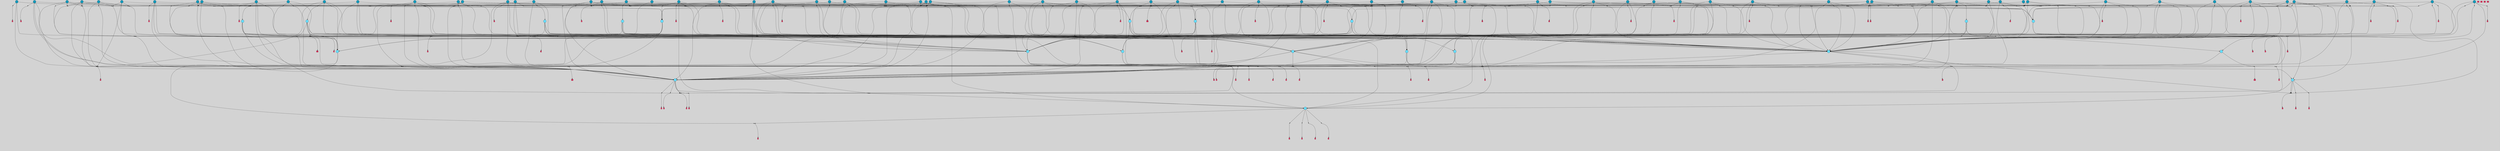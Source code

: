 // File exported with GEGELATI v1.3.1
// On the 2024-04-08 16:58:05
// With the File::TPGGraphDotExporter
digraph{
	graph[pad = "0.212, 0.055" bgcolor = lightgray]
	node[shape=circle style = filled label = ""]
		T3 [fillcolor="#66ddff"]
		T7 [fillcolor="#66ddff"]
		T9 [fillcolor="#66ddff"]
		T27 [fillcolor="#66ddff"]
		T82 [fillcolor="#66ddff"]
		T111 [fillcolor="#66ddff"]
		T129 [fillcolor="#66ddff"]
		T194 [fillcolor="#66ddff"]
		T319 [fillcolor="#66ddff"]
		T350 [fillcolor="#66ddff"]
		T413 [fillcolor="#66ddff"]
		T459 [fillcolor="#66ddff"]
		T557 [fillcolor="#66ddff"]
		T573 [fillcolor="#1199bb"]
		T592 [fillcolor="#66ddff"]
		T613 [fillcolor="#66ddff"]
		T695 [fillcolor="#66ddff"]
		T709 [fillcolor="#1199bb"]
		T753 [fillcolor="#1199bb"]
		T754 [fillcolor="#1199bb"]
		T767 [fillcolor="#1199bb"]
		T777 [fillcolor="#1199bb"]
		T796 [fillcolor="#66ddff"]
		T804 [fillcolor="#1199bb"]
		T808 [fillcolor="#1199bb"]
		T833 [fillcolor="#1199bb"]
		T843 [fillcolor="#1199bb"]
		T853 [fillcolor="#1199bb"]
		T854 [fillcolor="#66ddff"]
		T857 [fillcolor="#1199bb"]
		T858 [fillcolor="#1199bb"]
		T860 [fillcolor="#1199bb"]
		T717 [fillcolor="#1199bb"]
		T874 [fillcolor="#66ddff"]
		T878 [fillcolor="#1199bb"]
		T879 [fillcolor="#1199bb"]
		T887 [fillcolor="#1199bb"]
		T890 [fillcolor="#66ddff"]
		T900 [fillcolor="#66ddff"]
		T901 [fillcolor="#1199bb"]
		T904 [fillcolor="#1199bb"]
		T905 [fillcolor="#1199bb"]
		T907 [fillcolor="#1199bb"]
		T908 [fillcolor="#1199bb"]
		T909 [fillcolor="#1199bb"]
		T910 [fillcolor="#1199bb"]
		T911 [fillcolor="#1199bb"]
		T914 [fillcolor="#1199bb"]
		T916 [fillcolor="#1199bb"]
		T919 [fillcolor="#1199bb"]
		T920 [fillcolor="#1199bb"]
		T922 [fillcolor="#1199bb"]
		T926 [fillcolor="#1199bb"]
		T928 [fillcolor="#1199bb"]
		T929 [fillcolor="#1199bb"]
		T930 [fillcolor="#1199bb"]
		T931 [fillcolor="#1199bb"]
		T932 [fillcolor="#1199bb"]
		T933 [fillcolor="#1199bb"]
		T934 [fillcolor="#1199bb"]
		T271 [fillcolor="#1199bb"]
		T935 [fillcolor="#1199bb"]
		T936 [fillcolor="#1199bb"]
		T937 [fillcolor="#1199bb"]
		T938 [fillcolor="#1199bb"]
		T939 [fillcolor="#1199bb"]
		T941 [fillcolor="#1199bb"]
		T942 [fillcolor="#1199bb"]
		T943 [fillcolor="#1199bb"]
		T944 [fillcolor="#1199bb"]
		T945 [fillcolor="#1199bb"]
		T946 [fillcolor="#1199bb"]
		T947 [fillcolor="#1199bb"]
		T948 [fillcolor="#1199bb"]
		T949 [fillcolor="#1199bb"]
		T834 [fillcolor="#1199bb"]
		T653 [fillcolor="#1199bb"]
		T950 [fillcolor="#1199bb"]
		T951 [fillcolor="#1199bb"]
		T952 [fillcolor="#1199bb"]
		T953 [fillcolor="#1199bb"]
		T954 [fillcolor="#1199bb"]
		T955 [fillcolor="#1199bb"]
		T956 [fillcolor="#1199bb"]
		T957 [fillcolor="#1199bb"]
		T958 [fillcolor="#1199bb"]
		T959 [fillcolor="#1199bb"]
		T960 [fillcolor="#1199bb"]
		T961 [fillcolor="#1199bb"]
		T962 [fillcolor="#1199bb"]
		T963 [fillcolor="#1199bb"]
		T964 [fillcolor="#1199bb"]
		T965 [fillcolor="#1199bb"]
		T966 [fillcolor="#1199bb"]
		T622 [fillcolor="#1199bb"]
		T967 [fillcolor="#1199bb"]
		T968 [fillcolor="#1199bb"]
		P10999 [fillcolor="#cccccc" shape=point] //6|
		I10999 [shape=box style=invis label="6|1&2|6#1|7&#92;n10|7&2|0#1|5&#92;n9|4&0|1#2|2&#92;n8|6&0|0#1|0&#92;n"]
		P10999 -> I10999[style=invis]
		A6858 [fillcolor="#ff3366" shape=box margin=0.03 width=0 height=0 label="3"]
		T3 -> P10999 -> A6858
		P11000 [fillcolor="#cccccc" shape=point] //3|
		I11000 [shape=box style=invis label="7|6&2|4#0|2&#92;n10|3&2|7#1|4&#92;n11|6&0|4#0|1&#92;n7|1&0|0#2|6&#92;n7|6&0|3#2|6&#92;n4|0&2|6#0|1&#92;n4|4&2|5#0|2&#92;n4|6&0|4#2|7&#92;n10|0&2|3#1|5&#92;n2|6&0|5#0|2&#92;n1|0&2|3#0|7&#92;n1|6&2|0#0|5&#92;n6|2&0|1#0|7&#92;n9|2&0|3#2|7&#92;n5|3&0|6#0|6&#92;n1|7&2|5#2|3&#92;n8|1&2|7#0|6&#92;n1|0&2|5#2|1&#92;n7|1&2|2#2|5&#92;n7|4&2|6#0|3&#92;n"]
		P11000 -> I11000[style=invis]
		A6859 [fillcolor="#ff3366" shape=box margin=0.03 width=0 height=0 label="4"]
		T3 -> P11000 -> A6859
		P11001 [fillcolor="#cccccc" shape=point] //-3|
		I11001 [shape=box style=invis label="1|6&2|7#0|7&#92;n10|2&0|7#1|3&#92;n9|6&2|7#2|2&#92;n5|3&0|7#0|7&#92;n1|6&2|3#0|0&#92;n2|3&2|3#2|2&#92;n5|1&2|6#0|6&#92;n"]
		P11001 -> I11001[style=invis]
		A6860 [fillcolor="#ff3366" shape=box margin=0.03 width=0 height=0 label="7"]
		T7 -> P11001 -> A6860
		P11002 [fillcolor="#cccccc" shape=point] //5|
		I11002 [shape=box style=invis label="0|5&2|3#0|1&#92;n0|6&2|1#2|4&#92;n6|2&2|6#0|7&#92;n7|4&0|3#0|1&#92;n5|4&0|7#1|6&#92;n9|1&0|5#2|2&#92;n6|3&2|3#1|7&#92;n11|7&2|4#1|6&#92;n2|5&0|1#0|0&#92;n4|7&0|0#0|2&#92;n6|2&0|6#0|0&#92;n2|1&2|6#2|4&#92;n10|0&2|0#1|0&#92;n6|6&2|4#0|6&#92;n"]
		P11002 -> I11002[style=invis]
		A6861 [fillcolor="#ff3366" shape=box margin=0.03 width=0 height=0 label="8"]
		T7 -> P11002 -> A6861
		P11003 [fillcolor="#cccccc" shape=point] //-6|
		I11003 [shape=box style=invis label="11|1&0|7#2|0&#92;n10|4&0|1#1|0&#92;n4|3&2|4#2|1&#92;n0|5&2|0#0|0&#92;n6|1&0|0#0|3&#92;n8|2&2|0#0|4&#92;n11|4&2|0#1|6&#92;n7|0&2|6#2|3&#92;n5|3&2|6#2|0&#92;n2|0&2|0#0|4&#92;n"]
		P11003 -> I11003[style=invis]
		A6862 [fillcolor="#ff3366" shape=box margin=0.03 width=0 height=0 label="9"]
		T9 -> P11003 -> A6862
		P11004 [fillcolor="#cccccc" shape=point] //2|
		I11004 [shape=box style=invis label="6|3&2|7#1|4&#92;n8|6&0|0#2|5&#92;n2|1&0|2#0|3&#92;n8|7&0|6#0|4&#92;n2|1&2|0#0|1&#92;n0|0&2|2#2|3&#92;n6|6&0|7#2|1&#92;n6|1&0|7#2|6&#92;n5|4&2|7#0|4&#92;n0|3&0|4#2|0&#92;n11|0&2|0#2|5&#92;n4|5&2|5#2|4&#92;n5|7&0|6#0|4&#92;n9|7&2|5#0|3&#92;n5|4&2|1#0|3&#92;n5|3&0|1#1|7&#92;n0|4&0|3#2|5&#92;n"]
		P11004 -> I11004[style=invis]
		A6863 [fillcolor="#ff3366" shape=box margin=0.03 width=0 height=0 label="10"]
		T9 -> P11004 -> A6863
		P11005 [fillcolor="#cccccc" shape=point] //2|
		I11005 [shape=box style=invis label="9|1&2|3#0|1&#92;n5|2&2|0#2|4&#92;n3|6&2|5#2|7&#92;n7|0&2|5#0|4&#92;n1|2&0|3#0|5&#92;n7|3&2|7#0|0&#92;n"]
		P11005 -> I11005[style=invis]
		A6864 [fillcolor="#ff3366" shape=box margin=0.03 width=0 height=0 label="2"]
		T27 -> P11005 -> A6864
		P11006 [fillcolor="#cccccc" shape=point] //-6|
		I11006 [shape=box style=invis label="7|5&0|4#0|4&#92;n11|0&2|5#2|1&#92;n"]
		P11006 -> I11006[style=invis]
		A6865 [fillcolor="#ff3366" shape=box margin=0.03 width=0 height=0 label="3"]
		T27 -> P11006 -> A6865
		T27 -> P11000
		P11007 [fillcolor="#cccccc" shape=point] //0|
		I11007 [shape=box style=invis label="2|5&0|1#0|6&#92;n6|1&2|2#2|7&#92;n8|0&0|3#1|4&#92;n4|3&2|5#2|4&#92;n8|1&2|4#0|0&#92;n6|6&0|1#2|6&#92;n11|7&2|4#2|5&#92;n6|2&2|4#0|2&#92;n8|5&2|4#2|4&#92;n2|1&2|1#2|2&#92;n2|7&2|5#2|6&#92;n9|7&0|5#0|4&#92;n1|2&0|5#2|6&#92;n4|2&2|3#2|7&#92;n3|3&2|1#0|2&#92;n"]
		P11007 -> I11007[style=invis]
		A6866 [fillcolor="#ff3366" shape=box margin=0.03 width=0 height=0 label="5"]
		T27 -> P11007 -> A6866
		P11008 [fillcolor="#cccccc" shape=point] //0|
		I11008 [shape=box style=invis label="4|0&0|3#2|7&#92;n10|2&0|3#1|7&#92;n3|5&0|2#0|3&#92;n4|5&0|0#2|1&#92;n10|7&2|0#1|2&#92;n5|3&2|3#1|6&#92;n9|5&2|0#0|4&#92;n5|4&2|7#0|2&#92;n10|3&2|7#1|4&#92;n7|2&0|1#2|6&#92;n8|6&0|5#0|5&#92;n8|7&2|3#0|5&#92;n2|6&2|4#0|0&#92;n"]
		P11008 -> I11008[style=invis]
		A6867 [fillcolor="#ff3366" shape=box margin=0.03 width=0 height=0 label="5"]
		T27 -> P11008 -> A6867
		P11009 [fillcolor="#cccccc" shape=point] //6|
		I11009 [shape=box style=invis label="7|0&2|5#1|2&#92;n10|6&2|1#1|3&#92;n7|5&0|2#0|7&#92;n10|7&0|1#1|5&#92;n4|6&2|5#0|5&#92;n4|4&0|7#2|7&#92;n"]
		P11009 -> I11009[style=invis]
		A6868 [fillcolor="#ff3366" shape=box margin=0.03 width=0 height=0 label="7"]
		T82 -> P11009 -> A6868
		P11010 [fillcolor="#cccccc" shape=point] //6|
		I11010 [shape=box style=invis label="0|5&2|3#0|1&#92;n0|6&2|1#2|4&#92;n9|1&0|5#2|2&#92;n7|4&0|3#0|1&#92;n5|4&0|7#1|6&#92;n2|5&0|1#0|0&#92;n6|3&2|3#1|7&#92;n11|7&2|4#1|6&#92;n6|2&2|6#0|1&#92;n4|7&0|0#0|2&#92;n6|2&0|6#0|0&#92;n9|1&2|6#2|4&#92;n10|0&2|0#1|0&#92;n6|6&2|4#0|6&#92;n"]
		P11010 -> I11010[style=invis]
		A6869 [fillcolor="#ff3366" shape=box margin=0.03 width=0 height=0 label="8"]
		T82 -> P11010 -> A6869
		T82 -> P11003
		P11011 [fillcolor="#cccccc" shape=point] //-5|
		I11011 [shape=box style=invis label="0|0&2|3#0|2&#92;n10|5&0|6#1|3&#92;n7|3&0|6#2|3&#92;n3|4&0|6#0|6&#92;n10|5&0|2#1|1&#92;n5|0&0|1#0|3&#92;n6|6&2|5#1|5&#92;n7|4&0|2#1|7&#92;n5|7&0|1#2|5&#92;n1|5&0|0#0|3&#92;n7|5&2|1#2|6&#92;n9|0&0|2#0|0&#92;n4|0&2|4#0|0&#92;n4|6&0|0#2|3&#92;n3|1&0|6#2|5&#92;n7|7&2|1#2|3&#92;n9|4&2|2#0|6&#92;n"]
		P11011 -> I11011[style=invis]
		T111 -> P11011 -> T9
		P11012 [fillcolor="#cccccc" shape=point] //7|
		I11012 [shape=box style=invis label="7|4&2|1#2|0&#92;n4|1&2|4#2|3&#92;n5|0&2|0#2|2&#92;n6|1&2|4#2|6&#92;n"]
		P11012 -> I11012[style=invis]
		A6870 [fillcolor="#ff3366" shape=box margin=0.03 width=0 height=0 label="9"]
		T111 -> P11012 -> A6870
		P11013 [fillcolor="#cccccc" shape=point] //2|
		I11013 [shape=box style=invis label="3|0&2|0#0|1&#92;n11|2&0|7#1|6&#92;n8|7&2|4#0|5&#92;n5|3&0|2#2|6&#92;n4|4&2|4#2|6&#92;n3|0&0|7#0|1&#92;n2|7&2|2#2|5&#92;n9|3&2|6#2|7&#92;n7|7&0|0#0|4&#92;n6|1&2|4#1|3&#92;n5|4&2|0#1|6&#92;n1|3&0|7#0|4&#92;n"]
		P11013 -> I11013[style=invis]
		A6871 [fillcolor="#ff3366" shape=box margin=0.03 width=0 height=0 label="7"]
		T111 -> P11013 -> A6871
		T111 -> P11003
		P11014 [fillcolor="#cccccc" shape=point] //8|
		I11014 [shape=box style=invis label="9|0&0|1#2|0&#92;n10|1&2|5#1|4&#92;n8|2&2|6#0|4&#92;n2|4&2|5#2|3&#92;n4|2&2|2#0|2&#92;n7|5&0|2#0|0&#92;n8|2&2|1#1|3&#92;n8|7&0|7#2|1&#92;n1|1&0|0#0|7&#92;n5|6&2|5#1|0&#92;n6|6&2|5#0|0&#92;n11|4&0|3#2|6&#92;n4|2&2|4#0|7&#92;n5|6&0|1#2|0&#92;n11|3&0|2#0|7&#92;n"]
		P11014 -> I11014[style=invis]
		A6872 [fillcolor="#ff3366" shape=box margin=0.03 width=0 height=0 label="6"]
		T129 -> P11014 -> A6872
		P11015 [fillcolor="#cccccc" shape=point] //5|
		I11015 [shape=box style=invis label="3|0&2|0#0|1&#92;n3|0&0|7#0|1&#92;n5|3&0|2#2|6&#92;n4|4&2|4#2|6&#92;n11|2&0|7#1|6&#92;n2|7&2|2#2|5&#92;n9|3&2|6#2|7&#92;n7|7&0|0#0|4&#92;n6|1&2|4#2|3&#92;n5|4&2|0#1|6&#92;n1|3&0|7#0|4&#92;n"]
		P11015 -> I11015[style=invis]
		A6873 [fillcolor="#ff3366" shape=box margin=0.03 width=0 height=0 label="7"]
		T129 -> P11015 -> A6873
		P11016 [fillcolor="#cccccc" shape=point] //10|
		I11016 [shape=box style=invis label="4|5&2|7#2|1&#92;n1|7&2|3#0|6&#92;n3|5&2|2#0|3&#92;n10|3&0|7#1|4&#92;n7|1&0|4#2|6&#92;n10|2&0|3#1|7&#92;n9|5&2|0#0|4&#92;n4|0&0|3#2|7&#92;n11|4&2|6#1|2&#92;n5|4&2|7#0|2&#92;n2|6&2|4#0|0&#92;n6|5&0|7#2|1&#92;n5|3&2|3#1|6&#92;n10|7&2|0#1|2&#92;n"]
		P11016 -> I11016[style=invis]
		A6874 [fillcolor="#ff3366" shape=box margin=0.03 width=0 height=0 label="5"]
		T129 -> P11016 -> A6874
		P11017 [fillcolor="#cccccc" shape=point] //5|
		I11017 [shape=box style=invis label="9|4&2|3#1|3&#92;n0|4&2|4#0|5&#92;n6|1&2|6#2|5&#92;n4|0&0|5#2|0&#92;n"]
		P11017 -> I11017[style=invis]
		A6875 [fillcolor="#ff3366" shape=box margin=0.03 width=0 height=0 label="7"]
		T129 -> P11017 -> A6875
		P11018 [fillcolor="#cccccc" shape=point] //6|
		I11018 [shape=box style=invis label="9|4&2|7#0|6&#92;n8|4&0|1#1|0&#92;n1|3&0|0#2|1&#92;n2|4&0|6#2|2&#92;n5|1&2|5#0|7&#92;n3|0&0|3#2|6&#92;n2|2&2|6#0|2&#92;n8|4&0|4#2|2&#92;n5|1&2|4#0|3&#92;n9|4&0|6#0|6&#92;n5|0&2|2#1|5&#92;n11|7&0|0#1|1&#92;n0|4&0|3#0|3&#92;n7|7&2|4#2|5&#92;n1|5&0|1#2|1&#92;n"]
		P11018 -> I11018[style=invis]
		A6876 [fillcolor="#ff3366" shape=box margin=0.03 width=0 height=0 label="1"]
		T129 -> P11018 -> A6876
		P11019 [fillcolor="#cccccc" shape=point] //5|
		I11019 [shape=box style=invis label="3|0&2|0#2|1&#92;n3|0&0|7#0|1&#92;n5|3&0|2#2|6&#92;n4|4&2|4#2|6&#92;n5|4&2|0#1|6&#92;n2|7&2|2#2|5&#92;n1|3&0|7#0|4&#92;n11|6&2|2#0|7&#92;n7|7&0|0#0|4&#92;n6|1&2|4#2|3&#92;n11|0&0|7#1|6&#92;n9|3&2|6#2|7&#92;n"]
		P11019 -> I11019[style=invis]
		A6877 [fillcolor="#ff3366" shape=box margin=0.03 width=0 height=0 label="7"]
		T194 -> P11019 -> A6877
		P11020 [fillcolor="#cccccc" shape=point] //4|
		I11020 [shape=box style=invis label="7|1&0|6#0|1&#92;n6|7&2|7#1|7&#92;n10|1&2|1#1|1&#92;n9|6&2|2#1|4&#92;n4|7&0|4#2|2&#92;n9|6&0|5#1|1&#92;n10|0&2|6#1|6&#92;n5|1&0|1#2|3&#92;n10|1&0|5#1|0&#92;n3|4&2|3#0|0&#92;n8|2&0|5#2|4&#92;n1|6&2|0#0|0&#92;n2|3&0|1#2|6&#92;n5|2&2|2#1|6&#92;n2|2&0|1#2|1&#92;n3|1&2|7#0|3&#92;n6|7&2|3#0|4&#92;n"]
		P11020 -> I11020[style=invis]
		A6878 [fillcolor="#ff3366" shape=box margin=0.03 width=0 height=0 label="10"]
		T194 -> P11020 -> A6878
		P11021 [fillcolor="#cccccc" shape=point] //-4|
		I11021 [shape=box style=invis label="0|4&0|0#2|7&#92;n8|5&2|4#2|4&#92;n4|3&2|5#2|4&#92;n11|7&2|2#2|5&#92;n6|5&2|2#2|7&#92;n3|2&0|7#0|7&#92;n3|3&2|1#0|3&#92;n2|6&0|3#2|5&#92;n0|1&2|6#2|2&#92;n8|2&0|0#1|6&#92;n0|7&0|5#0|4&#92;n9|5&0|3#2|7&#92;n2|7&2|5#2|6&#92;n9|0&2|0#0|1&#92;n1|2&2|4#0|2&#92;n"]
		P11021 -> I11021[style=invis]
		T194 -> P11021 -> T27
		P11022 [fillcolor="#cccccc" shape=point] //7|
		I11022 [shape=box style=invis label="7|4&2|7#0|4&#92;n4|6&0|1#2|5&#92;n2|1&2|3#0|0&#92;n4|3&2|0#0|1&#92;n0|0&2|7#2|7&#92;n7|7&0|5#2|3&#92;n5|0&2|1#2|2&#92;n10|0&0|4#1|2&#92;n4|4&0|7#0|0&#92;n6|7&0|2#0|1&#92;n1|4&2|5#0|4&#92;n"]
		P11022 -> I11022[style=invis]
		A6879 [fillcolor="#ff3366" shape=box margin=0.03 width=0 height=0 label="0"]
		T194 -> P11022 -> A6879
		P11023 [fillcolor="#cccccc" shape=point] //9|
		I11023 [shape=box style=invis label="11|0&2|0#1|1&#92;n3|6&0|6#0|0&#92;n1|4&0|0#2|4&#92;n7|5&2|2#1|3&#92;n11|7&2|6#1|7&#92;n5|2&0|6#1|5&#92;n9|5&0|6#0|3&#92;n2|2&2|7#0|5&#92;n9|3&2|2#2|0&#92;n11|0&2|7#0|1&#92;n1|1&2|0#0|1&#92;n6|6&0|6#1|2&#92;n9|7&0|1#0|3&#92;n2|0&2|4#2|5&#92;n2|4&2|2#0|0&#92;n6|1&2|1#1|7&#92;n10|7&2|5#1|6&#92;n11|5&2|7#2|4&#92;n"]
		P11023 -> I11023[style=invis]
		A6880 [fillcolor="#ff3366" shape=box margin=0.03 width=0 height=0 label="1"]
		T319 -> P11023 -> A6880
		T319 -> P11017
		P11024 [fillcolor="#cccccc" shape=point] //9|
		I11024 [shape=box style=invis label="9|6&2|0#1|3&#92;n7|1&0|3#0|4&#92;n9|6&2|0#0|1&#92;n1|5&0|0#0|5&#92;n8|6&2|4#0|0&#92;n7|4&2|4#0|7&#92;n6|0&2|4#2|0&#92;n7|7&2|4#2|2&#92;n"]
		P11024 -> I11024[style=invis]
		A6881 [fillcolor="#ff3366" shape=box margin=0.03 width=0 height=0 label="5"]
		T319 -> P11024 -> A6881
		T319 -> P11021
		P11025 [fillcolor="#cccccc" shape=point] //-4|
		I11025 [shape=box style=invis label="11|3&0|7#1|7&#92;n11|7&0|7#2|7&#92;n5|3&0|3#2|0&#92;n0|1&2|2#0|4&#92;n0|0&0|4#2|5&#92;n6|3&2|1#2|3&#92;n11|7&0|0#0|4&#92;n0|0&0|0#0|2&#92;n1|1&0|4#0|3&#92;n6|5&2|7#1|2&#92;n6|6&0|3#2|7&#92;n6|2&0|4#0|0&#92;n5|5&2|6#0|5&#92;n"]
		P11025 -> I11025[style=invis]
		A6882 [fillcolor="#ff3366" shape=box margin=0.03 width=0 height=0 label="8"]
		T319 -> P11025 -> A6882
		T350 -> P11021
		T350 -> P11022
		P11026 [fillcolor="#cccccc" shape=point] //3|
		I11026 [shape=box style=invis label="5|4&2|7#0|1&#92;n0|6&0|6#2|2&#92;n9|5&2|2#2|0&#92;n3|6&2|7#0|2&#92;n3|5&0|0#0|6&#92;n2|6&0|6#2|2&#92;n2|6&2|2#0|0&#92;n5|1&0|4#0|5&#92;n2|6&0|5#2|5&#92;n1|0&0|7#2|2&#92;n4|7&0|6#2|4&#92;n7|3&0|6#2|5&#92;n1|1&0|1#0|3&#92;n"]
		P11026 -> I11026[style=invis]
		A6883 [fillcolor="#ff3366" shape=box margin=0.03 width=0 height=0 label="1"]
		T350 -> P11026 -> A6883
		P11027 [fillcolor="#cccccc" shape=point] //-2|
		I11027 [shape=box style=invis label="2|0&2|3#2|5&#92;n10|3&2|7#1|4&#92;n8|1&2|7#0|6&#92;n7|6&0|3#2|6&#92;n4|0&2|6#0|1&#92;n4|4&2|5#0|2&#92;n4|6&0|2#2|7&#92;n7|6&2|4#0|2&#92;n11|7&2|7#0|3&#92;n6|6&0|3#0|6&#92;n1|6&2|0#0|5&#92;n11|6&0|4#0|1&#92;n2|6&0|5#0|2&#92;n6|2&0|1#0|7&#92;n9|2&0|3#2|7&#92;n5|3&0|6#0|6&#92;n7|1&2|2#2|5&#92;n1|0&2|3#0|7&#92;n1|0&2|5#0|1&#92;n3|4&2|6#0|3&#92;n"]
		P11027 -> I11027[style=invis]
		A6884 [fillcolor="#ff3366" shape=box margin=0.03 width=0 height=0 label="4"]
		T350 -> P11027 -> A6884
		T350 -> P11022
		P11028 [fillcolor="#cccccc" shape=point] //-4|
		I11028 [shape=box style=invis label="1|5&2|1#2|4&#92;n3|0&2|3#2|6&#92;n0|3&0|0#0|1&#92;n8|6&2|5#1|5&#92;n9|7&2|5#2|0&#92;n4|1&0|7#2|2&#92;n4|2&0|3#0|0&#92;n"]
		P11028 -> I11028[style=invis]
		A6885 [fillcolor="#ff3366" shape=box margin=0.03 width=0 height=0 label="2"]
		T413 -> P11028 -> A6885
		T413 -> P11010
		P11029 [fillcolor="#cccccc" shape=point] //-4|
		I11029 [shape=box style=invis label="7|5&2|2#0|7&#92;n9|6&2|3#0|3&#92;n10|6&2|1#1|0&#92;n8|0&0|5#1|3&#92;n7|5&0|5#1|5&#92;n5|1&2|5#2|1&#92;n"]
		P11029 -> I11029[style=invis]
		A6886 [fillcolor="#ff3366" shape=box margin=0.03 width=0 height=0 label="7"]
		T413 -> P11029 -> A6886
		T413 -> P11020
		P11030 [fillcolor="#cccccc" shape=point] //-5|
		I11030 [shape=box style=invis label="7|7&2|4#0|6&#92;n8|5&2|1#0|3&#92;n0|0&0|0#2|7&#92;n2|2&0|5#2|4&#92;n1|0&2|5#0|2&#92;n11|1&2|3#0|5&#92;n2|7&2|0#2|3&#92;n9|4&2|7#1|2&#92;n5|5&0|7#0|5&#92;n"]
		P11030 -> I11030[style=invis]
		T413 -> P11030 -> T319
		T459 -> P11028
		T459 -> P11029
		T459 -> P11020
		T459 -> P11030
		P11031 [fillcolor="#cccccc" shape=point] //8|
		I11031 [shape=box style=invis label="6|5&2|5#0|4&#92;n9|0&0|5#0|7&#92;n2|6&0|4#2|4&#92;n7|1&0|3#0|2&#92;n1|4&2|4#0|3&#92;n3|2&2|2#0|3&#92;n"]
		P11031 -> I11031[style=invis]
		T459 -> P11031 -> T350
		T557 -> P11030
		T557 -> P10999
		T557 -> P11020
		P11032 [fillcolor="#cccccc" shape=point] //4|
		I11032 [shape=box style=invis label="7|1&0|6#0|1&#92;n5|2&2|5#1|6&#92;n10|1&2|1#1|1&#92;n9|6&2|2#1|4&#92;n4|7&0|4#2|2&#92;n9|6&0|4#1|1&#92;n10|0&2|6#1|6&#92;n5|1&0|1#2|3&#92;n1|6&2|0#0|1&#92;n8|2&0|5#2|4&#92;n3|4&2|3#0|0&#92;n10|1&0|5#1|0&#92;n2|2&0|1#2|1&#92;n3|1&2|7#0|3&#92;n"]
		P11032 -> I11032[style=invis]
		A6887 [fillcolor="#ff3366" shape=box margin=0.03 width=0 height=0 label="10"]
		T557 -> P11032 -> A6887
		P11033 [fillcolor="#cccccc" shape=point] //1|
		I11033 [shape=box style=invis label="10|5&2|0#1|7&#92;n9|2&2|7#2|2&#92;n9|0&2|5#2|1&#92;n"]
		P11033 -> I11033[style=invis]
		A6888 [fillcolor="#ff3366" shape=box margin=0.03 width=0 height=0 label="3"]
		T557 -> P11033 -> A6888
		P11034 [fillcolor="#cccccc" shape=point] //10|
		I11034 [shape=box style=invis label="11|1&0|6#1|0&#92;n6|0&0|1#1|1&#92;n"]
		P11034 -> I11034[style=invis]
		A6889 [fillcolor="#ff3366" shape=box margin=0.03 width=0 height=0 label="3"]
		T573 -> P11034 -> A6889
		P11035 [fillcolor="#cccccc" shape=point] //0|
		I11035 [shape=box style=invis label="4|3&0|6#0|3&#92;n5|7&2|3#2|2&#92;n1|4&2|6#0|3&#92;n11|1&0|4#2|6&#92;n9|6&2|4#1|4&#92;n2|4&0|5#0|7&#92;n10|0&0|6#1|2&#92;n3|1&0|6#0|2&#92;n2|7&2|7#2|6&#92;n5|2&0|5#1|5&#92;n10|4&2|5#1|7&#92;n10|6&2|0#1|4&#92;n8|4&2|1#2|5&#92;n1|4&2|7#2|0&#92;n4|0&0|4#2|4&#92;n4|5&2|7#0|6&#92;n11|5&2|6#2|3&#92;n0|3&0|5#0|1&#92;n"]
		P11035 -> I11035[style=invis]
		T573 -> P11035 -> T111
		P11036 [fillcolor="#cccccc" shape=point] //-7|
		I11036 [shape=box style=invis label="8|0&0|5#0|1&#92;n11|3&0|7#1|6&#92;n5|1&0|6#2|7&#92;n5|7&0|1#1|4&#92;n0|6&2|0#0|7&#92;n10|2&2|5#1|6&#92;n0|0&2|1#0|7&#92;n0|0&2|5#0|1&#92;n0|3&2|2#2|3&#92;n9|3&0|5#0|6&#92;n"]
		P11036 -> I11036[style=invis]
		T573 -> P11036 -> T7
		P11037 [fillcolor="#cccccc" shape=point] //0|
		I11037 [shape=box style=invis label="4|3&0|6#0|3&#92;n5|7&2|3#2|2&#92;n5|6&0|7#1|2&#92;n1|4&2|6#0|3&#92;n11|1&0|4#2|6&#92;n9|5&2|4#1|4&#92;n2|4&0|5#0|7&#92;n10|0&0|6#1|2&#92;n3|1&0|6#0|2&#92;n2|7&2|7#2|6&#92;n5|2&0|5#1|5&#92;n10|4&2|5#1|7&#92;n10|6&2|0#1|4&#92;n8|4&2|1#2|5&#92;n4|0&0|4#2|4&#92;n4|5&2|7#0|6&#92;n11|5&2|6#2|3&#92;n0|3&0|5#0|1&#92;n"]
		P11037 -> I11037[style=invis]
		T573 -> P11037 -> T111
		P11038 [fillcolor="#cccccc" shape=point] //-6|
		I11038 [shape=box style=invis label="4|3&2|4#2|1&#92;n3|3&0|1#2|0&#92;n8|1&2|6#0|4&#92;n6|1&0|0#0|3&#92;n2|0&2|0#0|4&#92;n9|6&2|6#1|0&#92;n3|1&2|3#2|6&#92;n6|0&2|0#0|1&#92;n5|3&2|7#2|0&#92;n4|1&2|4#2|4&#92;n7|7&2|3#1|4&#92;n4|1&0|2#0|0&#92;n7|6&0|5#1|7&#92;n"]
		P11038 -> I11038[style=invis]
		A6890 [fillcolor="#ff3366" shape=box margin=0.03 width=0 height=0 label="9"]
		T573 -> P11038 -> A6890
		T592 -> P11030
		T592 -> P11020
		T592 -> P11032
		T592 -> P11033
		P11039 [fillcolor="#cccccc" shape=point] //-6|
		I11039 [shape=box style=invis label="0|3&2|3#2|0&#92;n3|7&2|2#2|6&#92;n11|5&2|6#0|2&#92;n5|5&2|6#2|0&#92;n3|0&0|6#0|3&#92;n4|7&0|7#2|7&#92;n7|2&2|5#1|5&#92;n9|4&2|3#1|5&#92;n2|5&2|7#2|4&#92;n1|2&0|5#0|1&#92;n5|4&2|4#1|3&#92;n7|0&0|7#1|1&#92;n9|3&0|6#1|4&#92;n"]
		P11039 -> I11039[style=invis]
		A6891 [fillcolor="#ff3366" shape=box margin=0.03 width=0 height=0 label="5"]
		T592 -> P11039 -> A6891
		P11040 [fillcolor="#cccccc" shape=point] //4|
		I11040 [shape=box style=invis label="0|5&2|3#0|1&#92;n0|6&2|1#0|4&#92;n6|6&2|4#0|6&#92;n4|4&0|6#0|3&#92;n10|0&2|0#1|5&#92;n2|5&0|1#0|0&#92;n7|4&0|3#0|1&#92;n11|7&2|4#1|6&#92;n1|1&0|5#2|2&#92;n6|2&2|6#0|1&#92;n1|2&0|6#0|0&#92;n9|3&2|0#0|0&#92;n9|2&2|6#2|4&#92;n7|4&0|0#2|1&#92;n6|3&2|3#1|7&#92;n0|0&2|4#2|5&#92;n"]
		P11040 -> I11040[style=invis]
		A6892 [fillcolor="#ff3366" shape=box margin=0.03 width=0 height=0 label="8"]
		T613 -> P11040 -> A6892
		T613 -> P11029
		P11041 [fillcolor="#cccccc" shape=point] //2|
		I11041 [shape=box style=invis label="7|7&2|4#0|6&#92;n8|5&2|1#0|3&#92;n9|7&2|2#2|2&#92;n0|0&0|0#2|7&#92;n1|0&2|5#0|2&#92;n2|2&0|5#2|4&#92;n11|1&2|3#0|5&#92;n2|7&2|1#2|3&#92;n9|4&2|7#1|2&#92;n5|0&0|7#0|5&#92;n"]
		P11041 -> I11041[style=invis]
		T613 -> P11041 -> T319
		T613 -> P11016
		P11042 [fillcolor="#cccccc" shape=point] //8|
		I11042 [shape=box style=invis label="11|4&2|0#1|6&#92;n4|3&0|6#0|5&#92;n3|0&2|6#0|3&#92;n9|3&2|5#0|5&#92;n2|6&0|6#2|1&#92;n9|7&0|5#1|4&#92;n"]
		P11042 -> I11042[style=invis]
		T613 -> P11042 -> T194
		P11043 [fillcolor="#cccccc" shape=point] //-5|
		I11043 [shape=box style=invis label="0|5&2|3#0|1&#92;n0|6&2|1#2|4&#92;n6|2&2|6#0|7&#92;n9|0&2|7#1|1&#92;n7|4&0|3#0|1&#92;n3|5&2|7#0|6&#92;n11|7&2|3#1|6&#92;n2|1&2|6#2|4&#92;n5|0&0|7#1|6&#92;n2|5&0|1#0|0&#92;n4|7&0|0#0|2&#92;n6|2&0|6#0|0&#92;n9|1&2|5#2|2&#92;n10|0&0|0#1|0&#92;n2|7&2|6#0|3&#92;n6|6&2|4#0|6&#92;n"]
		P11043 -> I11043[style=invis]
		T695 -> P11043 -> T129
		P11044 [fillcolor="#cccccc" shape=point] //-5|
		I11044 [shape=box style=invis label="11|4&2|0#1|6&#92;n2|6&0|6#2|1&#92;n9|1&2|5#0|5&#92;n3|0&2|6#0|3&#92;n9|7&0|5#1|4&#92;n"]
		P11044 -> I11044[style=invis]
		T695 -> P11044 -> T194
		P11045 [fillcolor="#cccccc" shape=point] //4|
		I11045 [shape=box style=invis label="0|5&2|3#0|1&#92;n0|6&2|1#2|4&#92;n6|2&2|6#0|7&#92;n9|1&2|5#2|2&#92;n7|4&0|3#0|1&#92;n11|7&2|4#1|6&#92;n9|0&2|7#1|1&#92;n5|4&0|7#1|6&#92;n2|5&0|1#0|0&#92;n4|7&0|0#0|2&#92;n6|2&0|6#0|0&#92;n2|1&2|6#2|4&#92;n10|0&0|0#1|0&#92;n2|7&2|6#0|3&#92;n6|6&2|4#0|6&#92;n"]
		P11045 -> I11045[style=invis]
		T695 -> P11045 -> T129
		P11046 [fillcolor="#cccccc" shape=point] //9|
		I11046 [shape=box style=invis label="8|0&0|5#0|1&#92;n0|6&2|0#0|7&#92;n5|7&0|1#1|4&#92;n5|1&0|6#2|7&#92;n11|3&0|7#1|6&#92;n10|2&2|5#1|6&#92;n10|0&0|3#1|4&#92;n0|0&2|5#0|7&#92;n0|0&2|5#0|1&#92;n0|4&2|2#2|3&#92;n11|7&2|5#0|5&#92;n"]
		P11046 -> I11046[style=invis]
		T695 -> P11046 -> T7
		P11047 [fillcolor="#cccccc" shape=point] //0|
		I11047 [shape=box style=invis label="8|5&2|3#1|7&#92;n9|7&2|3#2|7&#92;n2|0&2|1#2|4&#92;n"]
		P11047 -> I11047[style=invis]
		T709 -> P11047 -> T27
		T709 -> P11042
		P11048 [fillcolor="#cccccc" shape=point] //0|
		I11048 [shape=box style=invis label="4|4&2|6#2|1&#92;n9|6&2|0#2|0&#92;n4|3&0|6#0|5&#92;n3|0&2|6#0|3&#92;n11|4&2|0#1|6&#92;n2|6&0|6#2|1&#92;n2|7&0|5#2|4&#92;n9|3&2|5#0|5&#92;n"]
		P11048 -> I11048[style=invis]
		T709 -> P11048 -> T194
		T709 -> P11046
		P11049 [fillcolor="#cccccc" shape=point] //10|
		I11049 [shape=box style=invis label="9|3&2|7#1|1&#92;n0|2&2|6#2|4&#92;n2|1&0|0#0|7&#92;n0|5&0|6#0|4&#92;n6|0&0|4#2|7&#92;n"]
		P11049 -> I11049[style=invis]
		T709 -> P11049 -> T319
		T753 -> P11045
		P11050 [fillcolor="#cccccc" shape=point] //4|
		I11050 [shape=box style=invis label="10|0&2|3#1|5&#92;n7|1&0|0#2|6&#92;n1|0&2|3#0|7&#92;n4|0&2|6#0|1&#92;n5|3&0|6#0|6&#92;n1|7&2|5#2|0&#92;n7|6&2|4#0|1&#92;n7|6&0|4#2|6&#92;n2|6&0|5#0|2&#92;n1|6&2|0#0|5&#92;n6|2&0|1#0|7&#92;n9|2&0|3#2|7&#92;n4|4&2|0#0|2&#92;n4|6&0|4#2|7&#92;n8|1&2|7#0|6&#92;n11|4&2|0#2|3&#92;n1|0&2|5#0|1&#92;n7|1&2|2#2|5&#92;n4|2&2|5#2|2&#92;n"]
		P11050 -> I11050[style=invis]
		T753 -> P11050 -> T459
		P11051 [fillcolor="#cccccc" shape=point] //-8|
		I11051 [shape=box style=invis label="6|0&2|1#2|4&#92;n1|3&2|6#0|2&#92;n10|5&2|1#1|7&#92;n7|7&2|3#0|6&#92;n9|1&2|3#0|0&#92;n11|2&2|4#2|0&#92;n5|2&0|2#1|1&#92;n1|6&0|4#2|4&#92;n7|4&0|6#2|3&#92;n"]
		P11051 -> I11051[style=invis]
		A6893 [fillcolor="#ff3366" shape=box margin=0.03 width=0 height=0 label="0"]
		T753 -> P11051 -> A6893
		P11052 [fillcolor="#cccccc" shape=point] //-9|
		I11052 [shape=box style=invis label="7|6&0|7#1|2&#92;n2|7&2|7#2|6&#92;n10|6&0|0#1|1&#92;n1|4&2|6#0|6&#92;n11|0&0|6#1|2&#92;n10|4&2|0#1|0&#92;n5|2&0|5#1|5&#92;n10|4&0|5#1|7&#92;n6|0&0|4#2|7&#92;n11|0&2|6#2|3&#92;n8|4&2|1#1|5&#92;n4|5&2|7#0|6&#92;n0|3&2|4#0|1&#92;n10|0&0|2#1|4&#92;n1|5&0|7#0|3&#92;n"]
		P11052 -> I11052[style=invis]
		T753 -> P11052 -> T111
		P11053 [fillcolor="#cccccc" shape=point] //3|
		I11053 [shape=box style=invis label="0|0&2|3#0|1&#92;n0|6&2|1#2|4&#92;n6|2&2|6#0|7&#92;n4|7&0|0#0|2&#92;n7|4&0|3#0|1&#92;n11|7&2|4#1|6&#92;n9|0&2|7#1|1&#92;n5|4&0|7#1|6&#92;n2|5&0|1#0|0&#92;n9|1&2|5#2|2&#92;n6|2&0|6#0|0&#92;n2|1&2|6#2|4&#92;n10|0&0|0#1|0&#92;n2|7&2|6#0|3&#92;n6|6&2|4#0|6&#92;n"]
		P11053 -> I11053[style=invis]
		T754 -> P11053 -> T695
		P11054 [fillcolor="#cccccc" shape=point] //8|
		I11054 [shape=box style=invis label="11|4&2|4#1|6&#92;n9|3&2|5#0|5&#92;n3|0&2|6#0|3&#92;n4|3&0|6#0|5&#92;n2|6&0|6#2|1&#92;n9|7&0|5#1|4&#92;n"]
		P11054 -> I11054[style=invis]
		T754 -> P11054 -> T194
		T754 -> P11037
		P11055 [fillcolor="#cccccc" shape=point] //6|
		I11055 [shape=box style=invis label="0|5&0|3#0|2&#92;n5|7&0|4#0|1&#92;n10|0&2|2#1|2&#92;n8|7&2|0#1|7&#92;n10|6&2|2#1|5&#92;n"]
		P11055 -> I11055[style=invis]
		A6894 [fillcolor="#ff3366" shape=box margin=0.03 width=0 height=0 label="2"]
		T767 -> P11055 -> A6894
		T767 -> P11042
		P11056 [fillcolor="#cccccc" shape=point] //-1|
		I11056 [shape=box style=invis label="2|1&2|6#2|4&#92;n2|3&2|4#2|7&#92;n0|4&2|5#0|1&#92;n5|7&2|1#2|3&#92;n0|6&2|1#2|4&#92;n7|4&0|3#0|1&#92;n10|0&0|0#1|0&#92;n9|1&0|5#2|2&#92;n5|4&0|7#1|6&#92;n2|5&0|1#0|0&#92;n4|7&0|0#0|4&#92;n6|2&0|6#0|0&#92;n9|0&2|7#1|1&#92;n11|7&2|4#1|1&#92;n"]
		P11056 -> I11056[style=invis]
		T767 -> P11056 -> T129
		P11057 [fillcolor="#cccccc" shape=point] //6|
		I11057 [shape=box style=invis label="1|4&2|6#0|3&#92;n11|7&0|6#2|3&#92;n5|7&2|3#2|2&#92;n11|1&0|4#2|6&#92;n8|7&0|4#2|1&#92;n9|6&2|4#1|4&#92;n3|2&2|2#0|6&#92;n2|4&0|5#0|7&#92;n10|0&0|1#1|2&#92;n2|7&2|7#2|6&#92;n4|3&0|6#0|3&#92;n5|0&0|5#1|5&#92;n10|6&2|0#1|4&#92;n8|4&2|1#2|5&#92;n1|4&2|7#2|0&#92;n4|3&0|4#2|4&#92;n4|5&2|7#0|6&#92;n11|5&2|6#2|6&#92;n0|3&0|5#0|1&#92;n"]
		P11057 -> I11057[style=invis]
		T767 -> P11057 -> T129
		T767 -> P11029
		P11058 [fillcolor="#cccccc" shape=point] //-9|
		I11058 [shape=box style=invis label="1|7&0|2#0|4&#92;n0|3&2|3#2|2&#92;n1|7&2|1#2|6&#92;n4|5&2|1#0|0&#92;n2|5&2|0#0|2&#92;n1|0&2|2#2|5&#92;n8|6&0|0#1|5&#92;n1|3&0|3#2|3&#92;n6|5&2|6#2|7&#92;n10|3&2|5#1|5&#92;n3|7&2|5#2|2&#92;n3|5&2|1#0|3&#92;n6|7&2|2#1|1&#92;n8|1&2|3#0|5&#92;n"]
		P11058 -> I11058[style=invis]
		T777 -> P11058 -> T459
		P11059 [fillcolor="#cccccc" shape=point] //9|
		I11059 [shape=box style=invis label="0|3&0|3#0|1&#92;n10|0&0|6#1|2&#92;n4|3&0|6#0|3&#92;n11|4&2|4#2|7&#92;n3|3&0|2#0|1&#92;n9|6&2|7#1|6&#92;n7|0&0|1#1|7&#92;n9|1&2|4#1|4&#92;n8|2&2|4#0|0&#92;n9|4&0|4#2|1&#92;n6|7&0|4#1|4&#92;n1|4&2|6#0|3&#92;n5|2&0|7#1|5&#92;n5|7&2|3#2|2&#92;n4|1&2|7#0|4&#92;n10|4&2|1#1|7&#92;n2|7&2|7#2|6&#92;n9|6&0|4#2|4&#92;n"]
		P11059 -> I11059[style=invis]
		T777 -> P11059 -> T111
		P11060 [fillcolor="#cccccc" shape=point] //8|
		I11060 [shape=box style=invis label="11|5&0|6#2|6&#92;n0|0&2|6#2|0&#92;n11|7&0|6#2|3&#92;n5|0&0|5#1|5&#92;n11|1&0|4#2|6&#92;n9|6&2|4#1|4&#92;n3|1&2|3#0|6&#92;n4|3&0|6#0|3&#92;n10|0&0|1#1|2&#92;n0|3&0|5#2|1&#92;n1|4&2|6#0|3&#92;n5|7&2|3#2|1&#92;n10|6&2|0#1|4&#92;n8|4&2|1#2|5&#92;n5|2&2|0#2|4&#92;n1|4&2|7#2|0&#92;n4|3&0|4#2|4&#92;n4|5&2|7#0|6&#92;n2|7&2|7#2|6&#92;n2|4&0|5#0|7&#92;n"]
		P11060 -> I11060[style=invis]
		T777 -> P11060 -> T129
		T777 -> P11045
		P11061 [fillcolor="#cccccc" shape=point] //-9|
		I11061 [shape=box style=invis label="11|7&2|1#2|1&#92;n10|7&2|6#1|5&#92;n5|3&0|5#1|3&#92;n2|6&0|4#0|6&#92;n6|4&2|4#1|3&#92;n5|0&2|1#1|4&#92;n6|0&0|4#0|3&#92;n7|7&0|4#1|0&#92;n11|6&0|6#0|3&#92;n"]
		P11061 -> I11061[style=invis]
		T796 -> P11061 -> T82
		T796 -> P11042
		T796 -> P11042
		P11062 [fillcolor="#cccccc" shape=point] //5|
		I11062 [shape=box style=invis label="5|3&0|0#1|3&#92;n2|0&2|5#0|2&#92;n6|4&2|0#2|3&#92;n10|0&2|1#1|6&#92;n"]
		P11062 -> I11062[style=invis]
		T796 -> P11062 -> T319
		T796 -> P11060
		P11063 [fillcolor="#cccccc" shape=point] //-7|
		I11063 [shape=box style=invis label="4|6&0|4#0|1&#92;n8|4&0|0#2|0&#92;n11|7&2|2#2|2&#92;n9|6&2|5#1|0&#92;n0|6&0|4#2|5&#92;n6|0&2|7#2|5&#92;n11|2&2|5#1|1&#92;n7|0&0|4#0|7&#92;n2|2&2|6#0|1&#92;n6|6&2|2#0|6&#92;n2|5&0|1#0|0&#92;n7|3&2|7#0|3&#92;n2|7&0|0#2|2&#92;n"]
		P11063 -> I11063[style=invis]
		T804 -> P11063 -> T129
		T804 -> P11042
		T804 -> P11056
		T804 -> P11038
		T804 -> P11046
		T808 -> P11045
		P11064 [fillcolor="#cccccc" shape=point] //8|
		I11064 [shape=box style=invis label="4|4&2|0#2|6&#92;n3|0&2|6#0|3&#92;n3|1&2|5#0|1&#92;n2|6&0|6#2|1&#92;n9|3&2|5#0|5&#92;n9|7&0|5#1|4&#92;n"]
		P11064 -> I11064[style=invis]
		T808 -> P11064 -> T194
		P11065 [fillcolor="#cccccc" shape=point] //3|
		I11065 [shape=box style=invis label="7|6&0|6#1|2&#92;n3|3&2|5#0|2&#92;n11|4&0|0#1|6&#92;n3|0&0|6#0|3&#92;n9|2&2|6#0|7&#92;n6|0&2|3#1|6&#92;n2|5&2|4#2|5&#92;n"]
		P11065 -> I11065[style=invis]
		T808 -> P11065 -> T194
		P11066 [fillcolor="#cccccc" shape=point] //10|
		I11066 [shape=box style=invis label="1|4&2|6#0|3&#92;n1|7&0|6#2|3&#92;n2|5&0|7#2|6&#92;n4|3&0|6#0|3&#92;n8|7&0|4#2|1&#92;n9|6&2|4#1|4&#92;n10|6&2|0#1|4&#92;n8|1&2|4#0|0&#92;n10|0&0|1#1|2&#92;n11|5&2|5#2|6&#92;n4|3&0|1#2|4&#92;n2|4&0|5#0|7&#92;n1|4&2|7#2|0&#92;n4|5&2|7#0|6&#92;n11|1&0|4#0|6&#92;n5|7&2|3#2|2&#92;n0|3&0|5#0|6&#92;n"]
		P11066 -> I11066[style=invis]
		T808 -> P11066 -> T129
		T833 -> P11030
		P11067 [fillcolor="#cccccc" shape=point] //-2|
		I11067 [shape=box style=invis label="11|4&2|0#1|6&#92;n4|7&0|6#0|5&#92;n0|4&2|3#2|5&#92;n5|3&2|4#2|6&#92;n3|0&2|6#0|3&#92;n3|2&0|6#2|0&#92;n2|6&0|7#2|1&#92;n"]
		P11067 -> I11067[style=invis]
		T833 -> P11067 -> T194
		P11068 [fillcolor="#cccccc" shape=point] //-3|
		I11068 [shape=box style=invis label="0|7&2|7#2|2&#92;n5|7&2|1#2|2&#92;n8|0&2|6#0|2&#92;n8|5&2|4#2|4&#92;n7|3&0|5#2|4&#92;n0|7&0|3#2|4&#92;n1|2&2|4#0|2&#92;n11|7&2|6#2|6&#92;n0|7&2|5#0|4&#92;n2|1&2|0#2|1&#92;n11|3&2|5#2|4&#92;n4|3&0|0#0|7&#92;n0|1&0|6#2|7&#92;n7|6&0|3#1|5&#92;n11|3&2|3#0|1&#92;n1|6&0|2#2|7&#92;n"]
		P11068 -> I11068[style=invis]
		T833 -> P11068 -> T27
		P11069 [fillcolor="#cccccc" shape=point] //-7|
		I11069 [shape=box style=invis label="1|4&2|6#0|3&#92;n11|7&0|6#2|3&#92;n5|7&2|3#2|2&#92;n11|1&0|4#2|6&#92;n8|7&0|4#2|1&#92;n4|3&0|6#0|3&#92;n3|2&2|2#0|6&#92;n2|4&0|5#0|7&#92;n10|0&0|1#1|2&#92;n2|7&2|7#2|6&#92;n9|6&2|4#1|4&#92;n10|6&2|0#1|4&#92;n2|1&2|1#2|4&#92;n8|4&2|1#2|5&#92;n1|4&2|7#2|0&#92;n4|3&0|4#2|4&#92;n4|5&2|7#0|6&#92;n11|5&2|6#2|6&#92;n0|3&0|5#0|1&#92;n"]
		P11069 -> I11069[style=invis]
		T833 -> P11069 -> T129
		P11070 [fillcolor="#cccccc" shape=point] //8|
		I11070 [shape=box style=invis label="3|5&0|0#0|3&#92;n1|5&2|0#0|4&#92;n5|7&2|2#2|5&#92;n8|2&0|2#0|2&#92;n4|0&2|7#2|1&#92;n4|3&2|3#0|3&#92;n3|7&0|1#0|7&#92;n10|7&2|1#1|2&#92;n8|6&2|4#1|0&#92;n"]
		P11070 -> I11070[style=invis]
		T833 -> P11070 -> T613
		T843 -> P11028
		P11071 [fillcolor="#cccccc" shape=point] //-3|
		I11071 [shape=box style=invis label="0|3&0|3#2|7&#92;n4|0&2|3#0|3&#92;n0|3&0|2#0|1&#92;n3|3&0|1#0|2&#92;n3|5&0|1#0|0&#92;n8|6&2|7#1|0&#92;n6|4&2|6#0|0&#92;n10|0&2|3#1|4&#92;n2|6&2|7#0|7&#92;n1|7&2|5#0|2&#92;n1|5&2|0#0|4&#92;n"]
		P11071 -> I11071[style=invis]
		T843 -> P11071 -> T3
		P11072 [fillcolor="#cccccc" shape=point] //-8|
		I11072 [shape=box style=invis label="4|0&0|3#2|5&#92;n7|4&0|3#2|7&#92;n4|3&2|6#2|5&#92;n5|1&0|7#2|0&#92;n10|5&0|7#1|4&#92;n5|2&0|4#0|1&#92;n3|0&2|6#0|3&#92;n7|2&0|6#0|2&#92;n1|6&2|5#2|5&#92;n1|1&2|2#2|4&#92;n2|5&2|7#0|1&#92;n11|3&0|5#0|6&#92;n9|7&2|5#1|0&#92;n"]
		P11072 -> I11072[style=invis]
		T843 -> P11072 -> T796
		P11073 [fillcolor="#cccccc" shape=point] //-4|
		I11073 [shape=box style=invis label="7|1&2|4#0|0&#92;n9|7&2|0#0|4&#92;n8|7&2|5#1|3&#92;n9|0&0|1#1|2&#92;n11|6&2|0#1|6&#92;n"]
		P11073 -> I11073[style=invis]
		T843 -> P11073 -> T194
		P11074 [fillcolor="#cccccc" shape=point] //-8|
		I11074 [shape=box style=invis label="6|0&2|1#2|4&#92;n1|3&2|6#0|2&#92;n0|5&2|1#2|7&#92;n7|7&2|3#0|6&#92;n9|1&2|3#0|0&#92;n0|0&0|6#2|1&#92;n11|2&2|4#2|0&#92;n1|6&0|4#2|4&#92;n5|2&0|2#1|1&#92;n7|4&0|6#2|3&#92;n"]
		P11074 -> I11074[style=invis]
		A6895 [fillcolor="#ff3366" shape=box margin=0.03 width=0 height=0 label="0"]
		T843 -> P11074 -> A6895
		P11075 [fillcolor="#cccccc" shape=point] //4|
		I11075 [shape=box style=invis label="2|6&0|6#2|1&#92;n4|3&0|2#0|5&#92;n3|0&2|6#0|3&#92;n9|3&2|5#0|5&#92;n11|4&2|0#1|6&#92;n9|7&0|5#1|4&#92;n"]
		P11075 -> I11075[style=invis]
		T853 -> P11075 -> T557
		P11076 [fillcolor="#cccccc" shape=point] //-2|
		I11076 [shape=box style=invis label="5|3&2|5#1|5&#92;n11|6&2|7#1|6&#92;n0|7&2|1#0|6&#92;n4|1&2|5#0|0&#92;n2|6&0|6#2|1&#92;n1|0&2|6#0|3&#92;n10|3&2|7#1|2&#92;n"]
		P11076 -> I11076[style=invis]
		T853 -> P11076 -> T194
		T853 -> P10999
		T853 -> P11041
		T853 -> P11058
		P11077 [fillcolor="#cccccc" shape=point] //8|
		I11077 [shape=box style=invis label="2|6&0|6#2|1&#92;n10|2&2|2#1|6&#92;n11|4&2|0#1|6&#92;n3|0&2|6#0|3&#92;n9|3&2|5#2|5&#92;n4|3&0|6#0|5&#92;n9|7&0|5#1|4&#92;n1|6&0|2#0|7&#92;n"]
		P11077 -> I11077[style=invis]
		T854 -> P11077 -> T194
		T854 -> P11042
		P11078 [fillcolor="#cccccc" shape=point] //5|
		I11078 [shape=box style=invis label="7|3&0|4#0|3&#92;n10|1&2|7#1|4&#92;n1|3&2|1#2|0&#92;n5|0&2|2#1|4&#92;n9|5&2|0#1|3&#92;n8|0&0|4#0|5&#92;n9|0&0|2#0|0&#92;n4|4&2|4#2|0&#92;n8|5&0|0#0|1&#92;n7|6&2|4#2|6&#92;n7|1&2|0#2|5&#92;n2|1&0|1#0|6&#92;n2|0&0|4#2|1&#92;n"]
		P11078 -> I11078[style=invis]
		T854 -> P11078 -> T413
		P11079 [fillcolor="#cccccc" shape=point] //-1|
		I11079 [shape=box style=invis label="1|7&2|1#0|6&#92;n8|1&2|3#0|5&#92;n10|6&2|7#1|0&#92;n1|7&2|5#0|2&#92;n0|3&0|3#2|2&#92;n3|5&0|1#0|0&#92;n3|5&0|2#0|3&#92;n1|5&2|0#0|4&#92;n5|7&2|2#2|5&#92;n4|0&2|3#0|3&#92;n"]
		P11079 -> I11079[style=invis]
		T854 -> P11079 -> T3
		P11080 [fillcolor="#cccccc" shape=point] //-4|
		I11080 [shape=box style=invis label="3|0&2|0#0|1&#92;n2|7&2|2#2|0&#92;n3|0&0|7#0|1&#92;n4|4&2|4#2|6&#92;n3|3&0|2#2|1&#92;n3|3&0|2#2|6&#92;n7|5&0|0#0|4&#92;n9|3&2|6#2|7&#92;n5|4&2|1#1|6&#92;n3|4&2|5#0|1&#92;n"]
		P11080 -> I11080[style=invis]
		T854 -> P11080 -> T459
		P11081 [fillcolor="#cccccc" shape=point] //8|
		I11081 [shape=box style=invis label="8|5&2|1#0|3&#92;n2|2&0|5#2|4&#92;n2|7&0|0#2|3&#92;n1|4&2|1#0|6&#92;n1|0&2|5#0|2&#92;n11|1&2|3#0|5&#92;n0|0&0|0#2|7&#92;n5|5&0|7#0|5&#92;n"]
		P11081 -> I11081[style=invis]
		T857 -> P11081 -> T319
		T857 -> P11039
		P11082 [fillcolor="#cccccc" shape=point] //-3|
		I11082 [shape=box style=invis label="11|2&2|3#0|5&#92;n5|5&0|7#0|5&#92;n0|0&0|0#2|7&#92;n1|0&2|5#0|2&#92;n9|4&2|7#1|6&#92;n7|7&2|4#2|6&#92;n8|5&2|1#0|3&#92;n"]
		P11082 -> I11082[style=invis]
		T857 -> P11082 -> T613
		P11083 [fillcolor="#cccccc" shape=point] //-6|
		I11083 [shape=box style=invis label="9|7&0|5#1|4&#92;n7|6&2|7#2|1&#92;n4|3&0|2#0|1&#92;n3|0&2|6#0|3&#92;n11|4&2|0#1|6&#92;n2|6&0|6#2|1&#92;n"]
		P11083 -> I11083[style=invis]
		T858 -> P11083 -> T557
		T858 -> P10999
		T858 -> P11041
		P11084 [fillcolor="#cccccc" shape=point] //-7|
		I11084 [shape=box style=invis label="6|3&0|1#1|5&#92;n11|1&2|6#1|2&#92;n4|3&0|3#0|0&#92;n1|3&2|4#2|2&#92;n6|4&2|2#0|7&#92;n4|2&2|7#2|5&#92;n1|2&0|3#2|3&#92;n7|3&0|3#2|7&#92;n8|0&2|6#2|7&#92;n4|3&2|7#2|6&#92;n9|6&2|6#2|6&#92;n9|0&0|2#1|3&#92;n"]
		P11084 -> I11084[style=invis]
		A6896 [fillcolor="#ff3366" shape=box margin=0.03 width=0 height=0 label="3"]
		T858 -> P11084 -> A6896
		P11085 [fillcolor="#cccccc" shape=point] //2|
		I11085 [shape=box style=invis label="0|3&2|5#0|5&#92;n1|0&2|6#0|3&#92;n4|1&2|5#0|0&#92;n0|7&2|1#0|6&#92;n2|6&0|6#2|1&#92;n8|7&0|7#1|1&#92;n"]
		P11085 -> I11085[style=invis]
		T860 -> P11085 -> T194
		T860 -> P11042
		P11086 [fillcolor="#cccccc" shape=point] //1|
		I11086 [shape=box style=invis label="9|4&2|7#1|2&#92;n11|0&2|6#0|7&#92;n0|0&0|0#2|7&#92;n2|2&0|5#2|3&#92;n8|5&2|1#0|3&#92;n4|2&2|2#2|2&#92;n7|7&2|4#0|6&#92;n5|5&0|7#0|5&#92;n"]
		P11086 -> I11086[style=invis]
		T860 -> P11086 -> T319
		P11087 [fillcolor="#cccccc" shape=point] //2|
		I11087 [shape=box style=invis label="6|2&0|6#0|0&#92;n0|6&2|3#2|4&#92;n4|7&0|0#0|2&#92;n7|4&0|3#2|1&#92;n10|2&0|7#1|4&#92;n5|4&0|7#1|6&#92;n6|3&2|3#1|7&#92;n11|7&2|4#1|6&#92;n2|5&0|1#0|0&#92;n6|2&2|6#0|7&#92;n9|1&0|7#1|3&#92;n0|5&2|3#0|1&#92;n2|1&2|6#2|4&#92;n10|0&2|0#1|0&#92;n6|6&2|4#0|6&#92;n"]
		P11087 -> I11087[style=invis]
		A6897 [fillcolor="#ff3366" shape=box margin=0.03 width=0 height=0 label="8"]
		T860 -> P11087 -> A6897
		P11088 [fillcolor="#cccccc" shape=point] //7|
		I11088 [shape=box style=invis label="6|2&0|3#0|7&#92;n0|3&0|2#2|2&#92;n5|4&2|7#2|1&#92;n2|5&0|5#2|2&#92;n7|0&0|0#2|5&#92;n4|5&2|3#2|2&#92;n11|5&2|2#1|7&#92;n4|7&0|6#0|0&#92;n7|4&2|5#0|1&#92;n3|3&2|0#2|6&#92;n7|2&0|0#1|6&#92;n"]
		P11088 -> I11088[style=invis]
		T860 -> P11088 -> T319
		P11089 [fillcolor="#cccccc" shape=point] //8|
		I11089 [shape=box style=invis label="2|7&2|0#2|3&#92;n8|5&2|1#0|3&#92;n0|0&0|0#2|7&#92;n2|2&0|5#2|2&#92;n8|2&0|2#2|1&#92;n7|7&2|4#0|6&#92;n1|0&2|5#0|2&#92;n3|4&2|7#0|2&#92;n5|5&0|7#0|5&#92;n"]
		P11089 -> I11089[style=invis]
		T717 -> P11089 -> T319
		T717 -> P11078
		P11090 [fillcolor="#cccccc" shape=point] //9|
		I11090 [shape=box style=invis label="11|4&0|4#1|2&#92;n7|5&2|3#2|7&#92;n4|5&2|1#2|0&#92;n2|0&2|1#2|5&#92;n"]
		P11090 -> I11090[style=invis]
		T717 -> P11090 -> T194
		T717 -> P11053
		T717 -> P11042
		T874 -> P11074
		P11091 [fillcolor="#cccccc" shape=point] //8|
		I11091 [shape=box style=invis label="8|4&0|0#0|0&#92;n1|2&0|1#0|1&#92;n5|4&0|0#1|3&#92;n0|5&0|2#0|6&#92;n7|1&0|1#2|5&#92;n11|1&2|4#1|7&#92;n2|6&2|5#2|4&#92;n5|5&0|4#1|7&#92;n4|6&2|7#2|3&#92;n0|3&0|6#2|7&#92;n4|0&2|2#2|1&#92;n"]
		P11091 -> I11091[style=invis]
		T874 -> P11091 -> T82
		T874 -> P11042
		P11092 [fillcolor="#cccccc" shape=point] //5|
		I11092 [shape=box style=invis label="2|0&2|0#0|4&#92;n10|4&0|1#1|0&#92;n4|3&2|4#2|1&#92;n11|4&2|0#1|7&#92;n0|5&2|0#0|0&#92;n6|1&0|0#0|3&#92;n8|2&2|0#0|4&#92;n1|2&0|3#0|3&#92;n7|0&2|6#2|3&#92;n5|3&0|6#2|0&#92;n11|1&0|7#2|0&#92;n10|2&2|3#1|5&#92;n"]
		P11092 -> I11092[style=invis]
		A6898 [fillcolor="#ff3366" shape=box margin=0.03 width=0 height=0 label="9"]
		T874 -> P11092 -> A6898
		P11093 [fillcolor="#cccccc" shape=point] //4|
		I11093 [shape=box style=invis label="7|6&0|6#2|1&#92;n6|7&2|6#2|3&#92;n9|1&0|7#2|4&#92;n9|3&2|5#0|5&#92;n3|0&2|6#0|3&#92;n11|4&2|0#1|6&#92;n9|7&2|5#1|4&#92;n"]
		P11093 -> I11093[style=invis]
		T874 -> P11093 -> T194
		P11094 [fillcolor="#cccccc" shape=point] //8|
		I11094 [shape=box style=invis label="2|7&2|0#2|3&#92;n2|2&0|5#2|2&#92;n9|0&2|2#0|4&#92;n8|0&2|1#0|3&#92;n8|2&0|2#2|1&#92;n0|0&0|0#2|7&#92;n7|6&2|4#0|6&#92;n11|3&2|0#1|3&#92;n3|4&2|7#0|2&#92;n10|6&0|7#1|3&#92;n"]
		P11094 -> I11094[style=invis]
		T878 -> P11094 -> T319
		P11095 [fillcolor="#cccccc" shape=point] //-4|
		I11095 [shape=box style=invis label="7|5&0|5#1|5&#92;n10|6&2|1#1|0&#92;n7|5&2|2#0|4&#92;n9|6&2|3#0|3&#92;n8|0&0|5#1|3&#92;n8|1&2|5#1|1&#92;n"]
		P11095 -> I11095[style=invis]
		A6899 [fillcolor="#ff3366" shape=box margin=0.03 width=0 height=0 label="7"]
		T878 -> P11095 -> A6899
		T878 -> P11042
		T878 -> P11030
		T878 -> P11032
		P11096 [fillcolor="#cccccc" shape=point] //-2|
		I11096 [shape=box style=invis label="4|3&0|6#0|3&#92;n5|7&2|3#2|2&#92;n1|4&2|6#2|3&#92;n5|6&0|7#1|2&#92;n9|2&2|4#1|4&#92;n2|4&0|5#0|7&#92;n10|0&0|6#1|2&#92;n5|7&2|5#1|5&#92;n3|1&0|6#0|2&#92;n2|7&2|7#2|6&#92;n5|4&0|5#1|5&#92;n10|4&2|5#1|7&#92;n10|6&2|0#1|4&#92;n11|5&2|6#2|3&#92;n4|0&0|4#2|4&#92;n8|4&2|1#2|5&#92;n4|5&2|7#0|6&#92;n"]
		P11096 -> I11096[style=invis]
		T879 -> P11096 -> T111
		P11097 [fillcolor="#cccccc" shape=point] //-5|
		I11097 [shape=box style=invis label="9|0&2|4#2|5&#92;n9|6&2|7#2|6&#92;n11|4&2|0#1|6&#92;n10|2&2|2#1|6&#92;n9|7&0|5#1|4&#92;n2|1&0|3#2|1&#92;n1|7&0|6#2|6&#92;n9|3&2|5#2|5&#92;n4|5&0|6#0|7&#92;n3|0&2|6#0|3&#92;n1|6&0|2#0|7&#92;n"]
		P11097 -> I11097[style=invis]
		T879 -> P11097 -> T194
		T879 -> P11094
		P11098 [fillcolor="#cccccc" shape=point] //-6|
		I11098 [shape=box style=invis label="7|5&2|2#0|7&#92;n7|5&0|5#1|5&#92;n10|6&2|1#1|0&#92;n8|0&0|5#1|3&#92;n9|6&2|3#0|3&#92;n5|1&2|5#1|1&#92;n"]
		P11098 -> I11098[style=invis]
		A6900 [fillcolor="#ff3366" shape=box margin=0.03 width=0 height=0 label="7"]
		T879 -> P11098 -> A6900
		T879 -> P11074
		T887 -> P11076
		T887 -> P10999
		P11099 [fillcolor="#cccccc" shape=point] //-4|
		I11099 [shape=box style=invis label="1|1&2|1#0|2&#92;n2|7&2|1#2|3&#92;n4|2&2|2#0|3&#92;n3|6&0|0#2|4&#92;n0|7&0|0#2|7&#92;n1|0&2|5#0|5&#92;n2|2&0|5#2|4&#92;n7|7&2|4#0|6&#92;n9|4&2|7#1|2&#92;n5|0&0|7#0|5&#92;n11|1&2|3#2|5&#92;n7|5&0|6#0|5&#92;n"]
		P11099 -> I11099[style=invis]
		T887 -> P11099 -> T319
		T887 -> P11058
		P11100 [fillcolor="#cccccc" shape=point] //4|
		I11100 [shape=box style=invis label="4|5&2|7#2|1&#92;n3|2&2|3#0|3&#92;n2|4&2|0#2|0&#92;n0|2&2|0#0|6&#92;n3|0&0|2#2|5&#92;n8|4&0|3#0|5&#92;n10|2&2|5#1|6&#92;n3|3&2|5#2|6&#92;n8|6&2|4#0|7&#92;n8|2&2|3#2|6&#92;n4|6&2|0#2|0&#92;n1|3&2|5#0|7&#92;n"]
		P11100 -> I11100[style=invis]
		T887 -> P11100 -> T3
		T890 -> P11030
		T890 -> P11032
		T890 -> P11033
		P11101 [fillcolor="#cccccc" shape=point] //-3|
		I11101 [shape=box style=invis label="7|5&2|5#1|5&#92;n3|5&0|7#2|5&#92;n3|7&2|2#2|6&#92;n11|5&2|6#0|2&#92;n3|0&0|6#0|0&#92;n2|5&2|7#2|4&#92;n0|3&2|3#2|0&#92;n9|4&2|3#1|5&#92;n4|7&0|7#2|7&#92;n1|2&0|5#0|1&#92;n5|4&2|4#1|3&#92;n9|3&0|6#1|4&#92;n"]
		P11101 -> I11101[style=invis]
		A6901 [fillcolor="#ff3366" shape=box margin=0.03 width=0 height=0 label="5"]
		T890 -> P11101 -> A6901
		P11102 [fillcolor="#cccccc" shape=point] //-5|
		I11102 [shape=box style=invis label="7|7&2|4#0|6&#92;n8|5&2|1#0|3&#92;n0|0&0|0#2|7&#92;n11|1&2|3#0|5&#92;n1|0&2|5#0|2&#92;n2|2&0|5#2|4&#92;n2|7&2|0#2|3&#92;n9|4&2|7#1|2&#92;n9|0&0|5#1|1&#92;n5|7&0|7#0|5&#92;n"]
		P11102 -> I11102[style=invis]
		T890 -> P11102 -> T319
		P11103 [fillcolor="#cccccc" shape=point] //-2|
		I11103 [shape=box style=invis label="7|4&0|3#0|1&#92;n0|6&2|1#2|4&#92;n6|2&2|6#0|7&#92;n9|1&2|5#2|2&#92;n0|5&2|3#0|1&#92;n11|7&2|4#1|6&#92;n5|4&0|7#1|6&#92;n2|5&0|1#0|0&#92;n4|7&0|0#0|2&#92;n6|2&0|6#0|0&#92;n2|1&2|6#2|4&#92;n10|0&2|0#1|0&#92;n2|7&2|6#0|3&#92;n6|6&2|4#0|6&#92;n"]
		P11103 -> I11103[style=invis]
		T900 -> P11103 -> T129
		P11104 [fillcolor="#cccccc" shape=point] //-9|
		I11104 [shape=box style=invis label="11|4&2|0#1|6&#92;n4|3&0|6#0|5&#92;n10|4&2|4#1|1&#92;n9|3&2|5#0|5&#92;n2|6&0|6#2|1&#92;n9|7&0|5#1|4&#92;n3|0&2|3#0|3&#92;n"]
		P11104 -> I11104[style=invis]
		T900 -> P11104 -> T194
		T900 -> P11042
		T900 -> P11046
		T900 -> P11042
		P11105 [fillcolor="#cccccc" shape=point] //8|
		I11105 [shape=box style=invis label="11|4&2|0#1|6&#92;n2|6&0|6#2|1&#92;n3|0&2|6#0|3&#92;n9|3&2|7#0|5&#92;n4|3&0|6#0|5&#92;n9|7&0|5#1|4&#92;n"]
		P11105 -> I11105[style=invis]
		T901 -> P11105 -> T194
		T901 -> P11050
		P11106 [fillcolor="#cccccc" shape=point] //-4|
		I11106 [shape=box style=invis label="0|5&2|3#0|1&#92;n0|6&2|1#2|4&#92;n6|2&2|6#0|7&#92;n2|1&2|6#2|4&#92;n7|4&0|3#0|1&#92;n3|5&2|7#0|6&#92;n11|7&2|3#1|6&#92;n1|1&0|0#2|4&#92;n11|0&2|7#1|1&#92;n5|0&0|7#1|6&#92;n2|5&0|1#0|0&#92;n4|7&0|0#0|2&#92;n6|2&0|6#0|0&#92;n9|1&2|5#2|2&#92;n10|0&0|0#1|0&#92;n2|7&2|6#0|3&#92;n"]
		P11106 -> I11106[style=invis]
		T901 -> P11106 -> T129
		P11107 [fillcolor="#cccccc" shape=point] //1|
		I11107 [shape=box style=invis label="11|0&2|0#0|6&#92;n1|0&0|7#0|3&#92;n9|6&0|5#2|5&#92;n5|4&2|5#1|0&#92;n5|0&0|0#1|3&#92;n"]
		P11107 -> I11107[style=invis]
		T904 -> P11107 -> T194
		T904 -> P11066
		T904 -> P11046
		P11108 [fillcolor="#cccccc" shape=point] //-6|
		I11108 [shape=box style=invis label="0|5&2|3#0|1&#92;n6|2&0|6#0|0&#92;n7|4&0|3#0|1&#92;n10|1&0|5#1|2&#92;n2|5&0|1#0|0&#92;n9|0&0|2#1|2&#92;n6|3&2|3#1|7&#92;n2|7&2|4#2|6&#92;n6|2&2|6#0|1&#92;n3|6&2|4#0|6&#92;n5|4&0|7#1|6&#92;n2|3&2|1#0|6&#92;n4|7&0|5#0|2&#92;n10|0&2|0#1|0&#92;n"]
		P11108 -> I11108[style=invis]
		A6902 [fillcolor="#ff3366" shape=box margin=0.03 width=0 height=0 label="8"]
		T904 -> P11108 -> A6902
		P11109 [fillcolor="#cccccc" shape=point] //2|
		I11109 [shape=box style=invis label="11|4&2|0#1|6&#92;n4|4&0|6#0|5&#92;n9|7&0|5#1|4&#92;n9|3&2|5#0|5&#92;n2|6&0|6#2|1&#92;n3|0&2|6#0|3&#92;n"]
		P11109 -> I11109[style=invis]
		T904 -> P11109 -> T194
		T905 -> P11030
		P11110 [fillcolor="#cccccc" shape=point] //2|
		I11110 [shape=box style=invis label="5|2&2|2#1|6&#92;n6|7&2|7#1|7&#92;n10|1&2|1#1|1&#92;n9|6&2|2#1|4&#92;n9|6&0|5#1|1&#92;n10|0&2|6#1|6&#92;n5|1&0|1#2|3&#92;n10|1&0|3#1|0&#92;n3|4&2|3#0|0&#92;n8|2&0|5#2|4&#92;n1|6&2|0#0|0&#92;n2|3&0|1#2|6&#92;n7|1&0|6#0|1&#92;n2|2&0|1#2|1&#92;n3|1&2|7#0|3&#92;n6|7&2|3#0|4&#92;n"]
		P11110 -> I11110[style=invis]
		A6903 [fillcolor="#ff3366" shape=box margin=0.03 width=0 height=0 label="10"]
		T905 -> P11110 -> A6903
		T905 -> P11033
		P11111 [fillcolor="#cccccc" shape=point] //5|
		I11111 [shape=box style=invis label="7|7&2|4#0|6&#92;n2|2&0|7#2|4&#92;n11|1&2|3#0|5&#92;n5|6&2|3#2|6&#92;n1|0&2|5#0|2&#92;n2|7&2|0#2|3&#92;n8|5&2|1#0|3&#92;n9|4&2|7#1|2&#92;n5|5&0|7#0|5&#92;n"]
		P11111 -> I11111[style=invis]
		T905 -> P11111 -> T319
		P11112 [fillcolor="#cccccc" shape=point] //4|
		I11112 [shape=box style=invis label="10|0&2|3#1|5&#92;n7|1&0|0#2|6&#92;n1|0&2|3#0|7&#92;n1|0&2|5#0|1&#92;n1|7&2|3#0|4&#92;n5|3&0|6#0|6&#92;n1|7&2|5#2|0&#92;n7|4&2|4#0|1&#92;n7|6&0|4#2|6&#92;n2|6&0|5#0|2&#92;n1|6&2|0#0|5&#92;n6|2&0|1#0|7&#92;n4|4&2|0#0|2&#92;n4|6&0|4#2|7&#92;n8|1&2|7#0|6&#92;n11|4&2|0#2|3&#92;n4|0&2|6#0|1&#92;n7|1&2|2#2|5&#92;n4|2&2|5#2|2&#92;n"]
		P11112 -> I11112[style=invis]
		T905 -> P11112 -> T459
		P11113 [fillcolor="#cccccc" shape=point] //0|
		I11113 [shape=box style=invis label="0|0&2|0#2|2&#92;n0|2&0|6#2|2&#92;n5|1&0|3#1|3&#92;n1|4&0|3#0|3&#92;n7|6&2|6#1|2&#92;n11|7&0|3#1|3&#92;n1|6&2|0#0|2&#92;n1|0&2|5#0|2&#92;n"]
		P11113 -> I11113[style=invis]
		T907 -> P11113 -> T319
		T907 -> P11042
		P11114 [fillcolor="#cccccc" shape=point] //10|
		I11114 [shape=box style=invis label="10|0&2|3#1|5&#92;n7|1&0|0#2|6&#92;n7|1&2|2#2|5&#92;n4|0&2|6#0|1&#92;n5|3&0|6#0|6&#92;n1|7&2|5#2|0&#92;n7|2&2|0#2|4&#92;n7|6&2|4#0|1&#92;n7|6&0|4#2|6&#92;n2|6&0|5#0|2&#92;n1|0&2|3#0|7&#92;n9|2&0|3#2|7&#92;n1|6&2|0#0|3&#92;n8|1&2|7#0|6&#92;n11|4&2|0#2|3&#92;n1|0&0|5#0|1&#92;n4|4&2|0#0|2&#92;n4|2&2|5#2|2&#92;n"]
		P11114 -> I11114[style=invis]
		T907 -> P11114 -> T459
		T907 -> P11094
		P11115 [fillcolor="#cccccc" shape=point] //-8|
		I11115 [shape=box style=invis label="2|6&0|6#2|1&#92;n7|4&0|5#2|6&#92;n4|1&2|5#2|7&#92;n0|7&0|7#2|5&#92;n7|0&2|4#1|4&#92;n9|7&0|5#1|4&#92;n11|4&2|3#0|0&#92;n3|4&0|0#0|6&#92;n9|6&2|3#1|4&#92;n4|6&2|6#2|5&#92;n"]
		P11115 -> I11115[style=invis]
		T907 -> P11115 -> T194
		P11116 [fillcolor="#cccccc" shape=point] //-7|
		I11116 [shape=box style=invis label="3|0&2|6#2|3&#92;n10|3&2|2#1|4&#92;n8|5&2|1#2|7&#92;n3|5&0|3#2|5&#92;n1|7&2|6#2|0&#92;n"]
		P11116 -> I11116[style=invis]
		T908 -> P11116 -> T350
		P11117 [fillcolor="#cccccc" shape=point] //4|
		I11117 [shape=box style=invis label="2|6&2|6#0|1&#92;n3|0&2|6#0|3&#92;n9|3&2|5#0|5&#92;n4|3&2|6#0|5&#92;n9|7&0|5#1|4&#92;n"]
		P11117 -> I11117[style=invis]
		T908 -> P11117 -> T194
		P11118 [fillcolor="#cccccc" shape=point] //-6|
		I11118 [shape=box style=invis label="7|5&2|2#0|7&#92;n7|5&0|5#1|5&#92;n10|6&2|1#1|0&#92;n3|7&2|0#0|4&#92;n8|0&0|5#1|6&#92;n9|6&2|3#0|3&#92;n"]
		P11118 -> I11118[style=invis]
		A6904 [fillcolor="#ff3366" shape=box margin=0.03 width=0 height=0 label="7"]
		T908 -> P11118 -> A6904
		P11119 [fillcolor="#cccccc" shape=point] //-10|
		I11119 [shape=box style=invis label="7|5&2|2#2|7&#92;n3|4&0|7#0|6&#92;n9|5&0|5#0|5&#92;n3|2&0|1#2|7&#92;n2|4&2|5#2|2&#92;n7|0&2|2#1|0&#92;n8|0&0|5#1|3&#92;n6|6&0|3#0|3&#92;n"]
		P11119 -> I11119[style=invis]
		A6905 [fillcolor="#ff3366" shape=box margin=0.03 width=0 height=0 label="7"]
		T908 -> P11119 -> A6905
		P11120 [fillcolor="#cccccc" shape=point] //5|
		I11120 [shape=box style=invis label="3|5&2|1#0|3&#92;n1|7&2|1#2|6&#92;n4|5&2|1#0|0&#92;n2|5&2|0#0|2&#92;n8|1&2|3#0|5&#92;n8|6&0|0#1|5&#92;n1|3&0|3#2|3&#92;n6|5&2|6#2|7&#92;n3|7&2|5#2|2&#92;n11|1&2|5#0|4&#92;n0|3&2|3#2|2&#92;n6|7&2|2#1|1&#92;n1|0&2|2#2|1&#92;n10|3&2|5#1|2&#92;n"]
		P11120 -> I11120[style=invis]
		T908 -> P11120 -> T459
		T909 -> P11116
		P11121 [fillcolor="#cccccc" shape=point] //-4|
		I11121 [shape=box style=invis label="11|4&2|0#1|6&#92;n6|7&2|6#2|3&#92;n4|0&0|6#0|5&#92;n3|0&2|6#0|3&#92;n9|3&2|5#0|5&#92;n2|6&0|6#2|1&#92;n9|7&0|5#1|4&#92;n"]
		P11121 -> I11121[style=invis]
		T909 -> P11121 -> T194
		P11122 [fillcolor="#cccccc" shape=point] //1|
		I11122 [shape=box style=invis label="2|6&0|5#2|1&#92;n8|5&2|3#2|2&#92;n2|3&0|5#0|7&#92;n10|6&0|6#1|1&#92;n9|0&2|0#1|7&#92;n2|0&2|2#0|6&#92;n7|0&0|5#1|3&#92;n9|4&0|6#1|4&#92;n"]
		P11122 -> I11122[style=invis]
		T909 -> P11122 -> T194
		P11123 [fillcolor="#cccccc" shape=point] //5|
		I11123 [shape=box style=invis label="4|0&0|4#2|4&#92;n5|7&2|3#2|2&#92;n8|4&2|1#2|5&#92;n11|1&0|4#2|6&#92;n9|6&2|4#1|4&#92;n10|0&0|6#1|2&#92;n10|4&2|7#1|0&#92;n3|1&0|6#0|5&#92;n5|2&0|5#1|5&#92;n0|3&0|6#2|4&#92;n3|2&2|0#2|4&#92;n1|4&2|6#0|3&#92;n0|3&0|5#0|1&#92;n2|7&2|7#2|6&#92;n4|5&2|7#0|2&#92;n11|5&2|6#2|3&#92;n4|3&0|6#0|3&#92;n"]
		P11123 -> I11123[style=invis]
		T909 -> P11123 -> T111
		T909 -> P11042
		P11124 [fillcolor="#cccccc" shape=point] //-9|
		I11124 [shape=box style=invis label="11|4&2|0#1|6&#92;n2|6&0|6#2|1&#92;n3|0&2|6#0|3&#92;n9|3&2|5#0|5&#92;n4|3&0|6#0|5&#92;n9|7&0|5#1|0&#92;n"]
		P11124 -> I11124[style=invis]
		T910 -> P11124 -> T854
		P11125 [fillcolor="#cccccc" shape=point] //9|
		I11125 [shape=box style=invis label="4|2&2|4#2|2&#92;n4|6&2|5#2|3&#92;n5|3&2|5#0|4&#92;n8|0&0|3#0|7&#92;n4|3&0|6#0|5&#92;n0|2&0|1#2|3&#92;n"]
		P11125 -> I11125[style=invis]
		T910 -> P11125 -> T194
		P11126 [fillcolor="#cccccc" shape=point] //-7|
		I11126 [shape=box style=invis label="7|6&2|4#2|2&#92;n11|6&0|4#0|1&#92;n5|3&0|5#0|6&#92;n10|4&2|2#1|0&#92;n1|0&2|6#0|7&#92;n10|4&2|7#1|4&#92;n1|3&2|5#2|3&#92;n7|0&2|7#0|2&#92;n1|6&2|0#0|5&#92;n6|2&0|1#2|7&#92;n4|6&0|4#0|7&#92;n7|1&0|5#2|6&#92;n4|1&2|2#2|5&#92;n7|4&2|0#0|3&#92;n3|6&0|3#0|0&#92;n7|6&0|3#0|6&#92;n1|0&2|5#2|1&#92;n10|0&2|3#1|5&#92;n9|2&0|3#1|7&#92;n"]
		P11126 -> I11126[style=invis]
		A6906 [fillcolor="#ff3366" shape=box margin=0.03 width=0 height=0 label="4"]
		T910 -> P11126 -> A6906
		P11127 [fillcolor="#cccccc" shape=point] //-6|
		I11127 [shape=box style=invis label="7|5&2|1#0|3&#92;n9|4&2|7#1|2&#92;n1|0&2|5#0|2&#92;n3|7&0|7#2|1&#92;n11|1&2|3#0|5&#92;n0|0&0|0#2|7&#92;n2|2&2|5#2|4&#92;n7|7&2|4#0|6&#92;n9|0&0|5#1|1&#92;n5|7&0|7#0|5&#92;n"]
		P11127 -> I11127[style=invis]
		T910 -> P11127 -> T319
		T910 -> P11064
		P11128 [fillcolor="#cccccc" shape=point] //9|
		I11128 [shape=box style=invis label="8|0&0|5#0|1&#92;n0|5&2|0#0|7&#92;n10|2&2|5#1|6&#92;n8|5&0|7#2|2&#92;n5|1&0|6#2|7&#92;n11|3&0|7#1|6&#92;n5|7&0|1#1|4&#92;n10|0&0|3#1|4&#92;n0|0&2|5#0|7&#92;n0|0&2|5#0|1&#92;n11|7&2|5#0|5&#92;n"]
		P11128 -> I11128[style=invis]
		T911 -> P11128 -> T7
		P11129 [fillcolor="#cccccc" shape=point] //6|
		I11129 [shape=box style=invis label="5|6&0|6#0|0&#92;n7|1&2|5#0|4&#92;n5|7&2|7#0|3&#92;n2|7&0|3#0|4&#92;n6|0&2|2#2|2&#92;n10|1&0|7#1|6&#92;n8|2&2|3#0|2&#92;n"]
		P11129 -> I11129[style=invis]
		T911 -> P11129 -> T82
		T911 -> P11042
		T911 -> P10999
		T914 -> P11081
		P11130 [fillcolor="#cccccc" shape=point] //-10|
		I11130 [shape=box style=invis label="6|7&2|4#1|4&#92;n4|4&0|7#2|7&#92;n7|0&2|7#1|1&#92;n5|5&2|6#0|2&#92;n5|5&2|6#0|0&#92;n3|0&0|6#0|3&#92;n0|3&2|3#2|0&#92;n9|4&2|3#1|5&#92;n7|2&2|5#1|5&#92;n2|5&2|7#2|4&#92;n1|2&0|5#0|1&#92;n11|6&2|6#2|2&#92;n5|4&2|4#1|3&#92;n3|7&2|2#2|6&#92;n"]
		P11130 -> I11130[style=invis]
		A6907 [fillcolor="#ff3366" shape=box margin=0.03 width=0 height=0 label="5"]
		T914 -> P11130 -> A6907
		T914 -> P11042
		T914 -> P11028
		P11131 [fillcolor="#cccccc" shape=point] //9|
		I11131 [shape=box style=invis label="1|6&2|1#2|0&#92;n9|1&2|5#2|4&#92;n9|5&2|1#1|0&#92;n2|0&0|3#0|7&#92;n4|5&2|4#2|0&#92;n3|6&2|7#0|3&#92;n0|1&2|4#0|6&#92;n8|0&0|5#1|6&#92;n"]
		P11131 -> I11131[style=invis]
		A6908 [fillcolor="#ff3366" shape=box margin=0.03 width=0 height=0 label="7"]
		T914 -> P11131 -> A6908
		T916 -> P11042
		P11132 [fillcolor="#cccccc" shape=point] //8|
		I11132 [shape=box style=invis label="2|6&2|5#0|4&#92;n3|4&0|5#0|6&#92;n7|7&0|2#2|1&#92;n9|1&2|5#2|5&#92;n9|7&2|2#2|0&#92;n7|6&0|6#1|6&#92;n6|1&2|7#0|3&#92;n7|3&2|2#2|6&#92;n11|3&2|6#2|3&#92;n7|0&0|5#1|3&#92;n9|6&2|2#0|3&#92;n"]
		P11132 -> I11132[style=invis]
		A6909 [fillcolor="#ff3366" shape=box margin=0.03 width=0 height=0 label="7"]
		T916 -> P11132 -> A6909
		P11133 [fillcolor="#cccccc" shape=point] //1|
		I11133 [shape=box style=invis label="11|1&0|7#2|0&#92;n0|7&2|2#2|0&#92;n4|3&2|4#2|1&#92;n8|2&2|0#0|4&#92;n6|1&2|0#0|3&#92;n7|0&2|6#2|3&#92;n10|4&0|1#1|0&#92;n5|3&2|6#2|0&#92;n2|0&2|0#0|4&#92;n"]
		P11133 -> I11133[style=invis]
		T916 -> P11133 -> T27
		T916 -> P11046
		T916 -> P11047
		P11134 [fillcolor="#cccccc" shape=point] //5|
		I11134 [shape=box style=invis label="10|1&0|3#1|0&#92;n1|3&0|7#2|6&#92;n5|0&0|7#0|5&#92;n0|0&2|7#2|1&#92;n8|0&2|1#0|3&#92;n2|2&0|6#2|0&#92;n1|1&0|2#0|2&#92;n1|2&0|5#2|4&#92;n7|4&2|0#0|4&#92;n"]
		P11134 -> I11134[style=invis]
		T919 -> P11134 -> T319
		P11135 [fillcolor="#cccccc" shape=point] //7|
		I11135 [shape=box style=invis label="7|2&0|4#1|3&#92;n7|7&0|0#0|4&#92;n4|4&2|4#2|6&#92;n2|3&2|2#2|5&#92;n8|0&0|2#2|1&#92;n9|3&2|6#2|7&#92;n6|4&2|4#2|3&#92;n3|3&2|0#0|1&#92;n6|4&2|0#1|6&#92;n5|3&0|7#0|4&#92;n"]
		P11135 -> I11135[style=invis]
		A6910 [fillcolor="#ff3366" shape=box margin=0.03 width=0 height=0 label="7"]
		T919 -> P11135 -> A6910
		T919 -> P11042
		P11136 [fillcolor="#cccccc" shape=point] //2|
		I11136 [shape=box style=invis label="0|3&0|5#0|1&#92;n10|6&2|0#1|0&#92;n11|2&0|4#2|6&#92;n3|0&0|4#2|5&#92;n11|4&0|5#0|7&#92;n10|6&2|5#1|6&#92;n8|4&2|1#2|5&#92;n11|7&0|0#2|3&#92;n11|7&2|7#2|6&#92;n9|0&2|4#1|4&#92;n4|5&2|7#0|6&#92;n2|1&2|2#2|4&#92;n0|5&0|7#2|6&#92;n10|0&0|1#1|2&#92;n3|5&2|0#2|1&#92;n2|7&0|6#2|6&#92;n5|7&2|3#2|2&#92;n11|5&2|6#2|6&#92;n3|5&2|1#2|4&#92;n4|3&0|4#2|4&#92;n"]
		P11136 -> I11136[style=invis]
		T919 -> P11136 -> T129
		T919 -> P11069
		P11137 [fillcolor="#cccccc" shape=point] //1|
		I11137 [shape=box style=invis label="2|7&2|0#2|3&#92;n11|1&2|7#1|7&#92;n8|5&2|1#0|3&#92;n7|7&2|4#0|6&#92;n7|2&0|5#2|1&#92;n0|7&0|4#2|1&#92;n2|0&2|5#0|2&#92;n11|1&2|3#0|1&#92;n8|4&2|7#1|2&#92;n5|5&0|7#0|5&#92;n"]
		P11137 -> I11137[style=invis]
		T920 -> P11137 -> T319
		P11138 [fillcolor="#cccccc" shape=point] //9|
		I11138 [shape=box style=invis label="0|2&2|7#0|5&#92;n11|4&2|0#1|7&#92;n3|0&2|6#0|0&#92;n4|1&0|0#2|7&#92;n9|7&0|5#1|4&#92;n"]
		P11138 -> I11138[style=invis]
		T920 -> P11138 -> T194
		T920 -> P11076
		P11139 [fillcolor="#cccccc" shape=point] //-10|
		I11139 [shape=box style=invis label="0|3&0|5#2|4&#92;n9|3&2|6#2|5&#92;n9|4&2|3#2|2&#92;n11|2&0|6#2|1&#92;n11|5&0|6#2|4&#92;n0|6&0|3#2|5&#92;n9|5&2|1#2|6&#92;n0|1&2|7#2|2&#92;n3|0&2|5#0|3&#92;n1|2&2|0#0|2&#92;n0|3&2|1#2|4&#92;n11|6&2|4#1|1&#92;n3|4&0|7#0|3&#92;n4|1&0|6#0|2&#92;n4|7&2|0#2|7&#92;n9|3&2|0#0|1&#92;n9|5&0|4#0|6&#92;n"]
		P11139 -> I11139[style=invis]
		T920 -> P11139 -> T27
		T920 -> P11113
		T922 -> P11103
		T922 -> P11104
		T922 -> P11083
		T922 -> P11085
		P11140 [fillcolor="#cccccc" shape=point] //-10|
		I11140 [shape=box style=invis label="4|1&0|6#0|3&#92;n2|4&0|5#0|7&#92;n2|5&0|7#2|6&#92;n8|1&2|4#0|0&#92;n8|7&0|4#2|1&#92;n2|0&2|2#2|4&#92;n9|6&2|4#1|4&#92;n10|0&0|1#1|2&#92;n1|4&2|6#0|3&#92;n3|5&0|5#2|4&#92;n11|5&2|4#2|6&#92;n0|5&0|5#2|6&#92;n4|3&0|1#2|4&#92;n1|7&0|6#0|3&#92;n1|4&2|7#2|1&#92;n11|1&0|4#0|6&#92;n5|2&0|5#2|0&#92;n4|5&2|7#0|6&#92;n5|7&2|3#2|2&#92;n0|3&0|5#0|6&#92;n"]
		P11140 -> I11140[style=invis]
		T922 -> P11140 -> T3
		P11141 [fillcolor="#cccccc" shape=point] //0|
		I11141 [shape=box style=invis label="11|2&2|7#2|3&#92;n0|0&0|0#2|7&#92;n2|2&0|5#2|4&#92;n11|5&0|5#0|5&#92;n6|7&2|4#2|2&#92;n6|6&2|6#2|1&#92;n6|0&0|1#0|3&#92;n11|1&2|3#0|2&#92;n"]
		P11141 -> I11141[style=invis]
		T926 -> P11141 -> T319
		T926 -> P11110
		T926 -> P11111
		T926 -> P11112
		T926 -> P11001
		P11142 [fillcolor="#cccccc" shape=point] //9|
		I11142 [shape=box style=invis label="0|6&0|5#2|6&#92;n11|2&2|3#1|5&#92;n11|6&0|5#0|6&#92;n0|2&0|4#2|6&#92;n10|6&2|5#1|6&#92;n9|1&2|1#0|5&#92;n9|3&0|1#1|7&#92;n9|0&0|3#2|3&#92;n10|3&2|2#1|1&#92;n2|4&2|1#2|4&#92;n1|5&0|1#2|6&#92;n0|7&0|3#2|0&#92;n9|5&0|3#0|0&#92;n0|7&0|3#2|1&#92;n6|5&2|1#0|3&#92;n11|7&2|6#1|6&#92;n2|7&2|1#0|2&#92;n"]
		P11142 -> I11142[style=invis]
		T928 -> P11142 -> T3
		P11143 [fillcolor="#cccccc" shape=point] //-10|
		I11143 [shape=box style=invis label="2|4&2|6#0|6&#92;n8|3&0|1#1|0&#92;n3|0&2|1#0|6&#92;n7|1&2|4#1|3&#92;n"]
		P11143 -> I11143[style=invis]
		T928 -> P11143 -> T194
		T928 -> P11070
		T928 -> P11042
		T929 -> P11137
		T929 -> P11138
		T929 -> P11076
		T929 -> P11139
		P11144 [fillcolor="#cccccc" shape=point] //3|
		I11144 [shape=box style=invis label="8|1&2|0#1|7&#92;n4|6&2|3#2|5&#92;n7|6&2|0#0|4&#92;n8|2&2|0#1|7&#92;n9|4&0|0#1|2&#92;n1|5&0|7#0|5&#92;n3|0&2|5#0|2&#92;n4|2&2|1#2|2&#92;n2|7&2|0#2|3&#92;n8|2&2|1#0|0&#92;n3|0&2|5#2|4&#92;n5|2&2|2#1|6&#92;n0|1&2|3#0|1&#92;n1|5&0|1#2|0&#92;n2|2&2|3#2|4&#92;n"]
		P11144 -> I11144[style=invis]
		T929 -> P11144 -> T319
		T930 -> P11141
		P11145 [fillcolor="#cccccc" shape=point] //2|
		I11145 [shape=box style=invis label="10|0&2|3#1|5&#92;n7|1&0|0#2|6&#92;n1|0&2|3#0|7&#92;n1|0&2|5#0|1&#92;n5|3&0|6#0|6&#92;n4|0&2|6#0|1&#92;n3|3&0|7#0|0&#92;n7|4&2|4#0|1&#92;n7|6&0|4#2|6&#92;n2|6&0|5#0|2&#92;n1|6&2|0#0|5&#92;n6|2&0|1#0|7&#92;n4|4&2|0#0|2&#92;n4|6&0|4#2|7&#92;n8|1&2|7#0|6&#92;n11|4&2|0#2|3&#92;n4|7&2|5#2|0&#92;n7|1&2|2#2|5&#92;n4|2&2|5#2|2&#92;n"]
		P11145 -> I11145[style=invis]
		T930 -> P11145 -> T459
		P11146 [fillcolor="#cccccc" shape=point] //-8|
		I11146 [shape=box style=invis label="3|0&0|7#0|1&#92;n3|4&0|7#0|1&#92;n"]
		P11146 -> I11146[style=invis]
		A6911 [fillcolor="#ff3366" shape=box margin=0.03 width=0 height=0 label="3"]
		T930 -> P11146 -> A6911
		P11147 [fillcolor="#cccccc" shape=point] //-2|
		I11147 [shape=box style=invis label="3|4&0|7#0|6&#92;n3|2&0|1#2|7&#92;n8|0&0|5#1|3&#92;n7|5&2|2#2|7&#92;n6|0&0|7#2|6&#92;n9|5&0|0#0|5&#92;n10|5&0|6#1|0&#92;n2|6&2|5#0|4&#92;n9|6&2|3#0|3&#92;n"]
		P11147 -> I11147[style=invis]
		A6912 [fillcolor="#ff3366" shape=box margin=0.03 width=0 height=0 label="7"]
		T931 -> P11147 -> A6912
		T931 -> P11102
		P11148 [fillcolor="#cccccc" shape=point] //-8|
		I11148 [shape=box style=invis label="2|6&0|6#2|1&#92;n3|4&0|3#0|7&#92;n3|0&2|6#0|3&#92;n1|3&0|6#0|5&#92;n9|3&2|5#0|5&#92;n9|7&0|5#1|4&#92;n"]
		P11148 -> I11148[style=invis]
		T931 -> P11148 -> T592
		T931 -> P11017
		P11149 [fillcolor="#cccccc" shape=point] //8|
		I11149 [shape=box style=invis label="9|7&0|4#1|3&#92;n11|6&2|4#0|2&#92;n3|4&0|0#2|6&#92;n9|0&2|5#0|5&#92;n4|3&0|6#0|5&#92;n"]
		P11149 -> I11149[style=invis]
		T931 -> P11149 -> T194
		P11150 [fillcolor="#cccccc" shape=point] //-7|
		I11150 [shape=box style=invis label="1|7&2|6#2|0&#92;n7|4&2|2#1|0&#92;n3|0&2|2#2|3&#92;n3|7&0|3#2|5&#92;n8|5&2|1#2|7&#92;n"]
		P11150 -> I11150[style=invis]
		T932 -> P11150 -> T350
		T932 -> P11117
		T932 -> P11118
		T932 -> P11120
		T932 -> P11030
		P11151 [fillcolor="#cccccc" shape=point] //7|
		I11151 [shape=box style=invis label="2|7&2|0#2|3&#92;n11|1&2|7#1|7&#92;n0|2&2|7#2|6&#92;n8|5&2|1#0|3&#92;n3|2&0|5#2|1&#92;n0|7&0|4#2|2&#92;n2|0&2|5#0|2&#92;n8|4&2|7#1|2&#92;n11|1&0|3#0|1&#92;n5|5&0|7#0|5&#92;n"]
		P11151 -> I11151[style=invis]
		T933 -> P11151 -> T319
		T933 -> P11113
		T933 -> P11042
		P11152 [fillcolor="#cccccc" shape=point] //9|
		I11152 [shape=box style=invis label="2|7&0|4#2|2&#92;n11|7&2|4#1|6&#92;n5|2&2|1#0|3&#92;n5|0&0|7#1|6&#92;n5|4&0|3#2|0&#92;n2|6&2|4#0|4&#92;n9|1&2|5#1|4&#92;n2|7&2|6#0|3&#92;n6|5&0|6#0|0&#92;n11|3&2|7#1|0&#92;n9|4&0|3#0|7&#92;n6|2&2|6#0|7&#92;n"]
		P11152 -> I11152[style=invis]
		T933 -> P11152 -> T695
		T933 -> P11135
		P11153 [fillcolor="#cccccc" shape=point] //-7|
		I11153 [shape=box style=invis label="0|5&2|3#0|1&#92;n0|6&2|1#2|4&#92;n7|4&0|3#0|1&#92;n9|1&2|5#2|2&#92;n6|2&2|6#0|7&#92;n11|7&0|5#1|6&#92;n9|0&2|7#1|1&#92;n5|4&0|7#1|6&#92;n2|5&0|1#0|0&#92;n6|2&0|6#0|0&#92;n4|7&0|0#0|2&#92;n2|1&2|6#2|4&#92;n10|0&0|0#1|0&#92;n2|7&2|6#0|3&#92;n2|4&0|6#0|2&#92;n6|6&2|4#0|6&#92;n"]
		P11153 -> I11153[style=invis]
		T934 -> P11153 -> T129
		P11154 [fillcolor="#cccccc" shape=point] //6|
		I11154 [shape=box style=invis label="10|0&2|3#1|5&#92;n1|0&2|3#0|7&#92;n4|0&2|6#0|1&#92;n5|3&0|6#0|6&#92;n8|1&2|7#1|6&#92;n2|6&0|5#0|2&#92;n7|4&0|4#2|6&#92;n7|6&2|4#0|1&#92;n1|6&2|0#0|5&#92;n6|2&0|1#0|7&#92;n9|2&0|3#2|7&#92;n9|1&2|6#1|0&#92;n4|4&2|0#0|2&#92;n4|6&0|4#2|7&#92;n1|7&2|5#2|0&#92;n11|4&2|0#2|3&#92;n1|0&2|5#0|1&#92;n7|1&2|2#2|5&#92;n4|2&2|5#2|2&#92;n"]
		P11154 -> I11154[style=invis]
		T934 -> P11154 -> T459
		T934 -> P11065
		T271 -> P11076
		T271 -> P10999
		T271 -> P11058
		T271 -> P11100
		P11155 [fillcolor="#cccccc" shape=point] //1|
		I11155 [shape=box style=invis label="9|6&2|3#1|4&#92;n4|5&2|3#2|4&#92;n2|3&2|1#0|3&#92;n7|0&2|4#1|6&#92;n3|4&0|0#0|6&#92;n6|7&0|6#2|2&#92;n6|5&0|4#1|7&#92;n11|2&2|1#1|3&#92;n"]
		P11155 -> I11155[style=invis]
		T271 -> P11155 -> T319
		P11156 [fillcolor="#cccccc" shape=point] //-1|
		I11156 [shape=box style=invis label="0|6&0|3#2|0&#92;n5|0&0|7#2|2&#92;n3|6&2|4#2|1&#92;n9|4&0|3#0|0&#92;n10|2&2|6#1|1&#92;n4|2&0|0#0|0&#92;n1|7&0|1#2|0&#92;n11|7&2|6#1|6&#92;n1|1&2|0#2|2&#92;n10|7&2|2#1|7&#92;n1|2&0|3#0|5&#92;n0|3&0|3#2|5&#92;n8|6&0|5#1|2&#92;n0|6&2|4#2|2&#92;n"]
		P11156 -> I11156[style=invis]
		T935 -> P11156 -> T3
		P11157 [fillcolor="#cccccc" shape=point] //-5|
		I11157 [shape=box style=invis label="7|7&2|4#0|4&#92;n5|5&0|7#0|5&#92;n10|6&0|4#1|3&#92;n2|2&0|7#2|4&#92;n0|0&0|0#2|7&#92;n1|0&2|5#0|2&#92;n11|1&2|3#0|5&#92;n9|4&2|7#1|2&#92;n8|5&2|1#0|3&#92;n"]
		P11157 -> I11157[style=invis]
		T935 -> P11157 -> T319
		P11158 [fillcolor="#cccccc" shape=point] //6|
		I11158 [shape=box style=invis label="5|5&0|3#1|2&#92;n5|3&0|7#2|6&#92;n6|3&2|7#2|2&#92;n2|4&0|3#0|2&#92;n11|3&2|2#2|4&#92;n11|3&0|5#2|1&#92;n3|2&2|4#0|0&#92;n8|0&2|2#2|0&#92;n"]
		P11158 -> I11158[style=invis]
		T935 -> P11158 -> T319
		T935 -> P11044
		T935 -> P11148
		P11159 [fillcolor="#cccccc" shape=point] //0|
		I11159 [shape=box style=invis label="3|0&2|2#0|7&#92;n"]
		P11159 -> I11159[style=invis]
		T936 -> P11159 -> T413
		P11160 [fillcolor="#cccccc" shape=point] //6|
		I11160 [shape=box style=invis label="0|5&2|3#0|1&#92;n0|6&2|1#2|4&#92;n6|2&2|6#0|7&#92;n9|1&2|5#2|2&#92;n3|2&2|6#2|4&#92;n7|4&0|3#0|1&#92;n11|7&2|4#1|6&#92;n9|0&2|7#1|0&#92;n5|4&0|7#1|6&#92;n2|5&0|1#0|0&#92;n4|7&0|0#0|2&#92;n6|2&0|6#0|0&#92;n2|1&2|6#2|4&#92;n10|0&0|0#1|0&#92;n6|6&2|4#0|6&#92;n2|7&2|6#0|3&#92;n"]
		P11160 -> I11160[style=invis]
		T936 -> P11160 -> T319
		P11161 [fillcolor="#cccccc" shape=point] //8|
		I11161 [shape=box style=invis label="1|2&0|2#0|7&#92;n3|0&2|6#0|3&#92;n9|3&2|5#0|5&#92;n2|6&0|6#2|1&#92;n9|4&0|5#1|4&#92;n11|4&2|0#1|6&#92;n"]
		P11161 -> I11161[style=invis]
		T936 -> P11161 -> T194
		T936 -> P11085
		T937 -> P11030
		T937 -> P11020
		P11162 [fillcolor="#cccccc" shape=point] //4|
		I11162 [shape=box style=invis label="9|0&2|5#2|5&#92;n4|6&2|2#2|7&#92;n4|4&2|2#2|5&#92;n9|2&0|5#0|1&#92;n6|7&0|1#1|4&#92;n7|6&2|2#2|2&#92;n"]
		P11162 -> I11162[style=invis]
		A6913 [fillcolor="#ff3366" shape=box margin=0.03 width=0 height=0 label="3"]
		T937 -> P11162 -> A6913
		T937 -> P11111
		T937 -> P11030
		T938 -> P11148
		T938 -> P11117
		T938 -> P11157
		P11163 [fillcolor="#cccccc" shape=point] //-7|
		I11163 [shape=box style=invis label="11|5&0|6#2|6&#92;n10|2&2|0#1|4&#92;n5|7&2|3#0|1&#92;n5|0&0|5#1|5&#92;n11|1&0|4#2|6&#92;n9|6&2|4#1|4&#92;n2|4&0|5#0|7&#92;n3|1&2|3#0|6&#92;n10|0&0|1#1|2&#92;n2|7&2|7#2|6&#92;n1|4&2|6#0|3&#92;n11|7&0|6#2|3&#92;n8|4&2|1#2|5&#92;n5|2&2|0#2|4&#92;n5|4&2|7#2|0&#92;n8|3&2|4#2|4&#92;n4|5&2|7#0|6&#92;n0|3&0|5#2|1&#92;n4|3&0|6#0|3&#92;n7|4&0|5#1|2&#92;n"]
		P11163 -> I11163[style=invis]
		T938 -> P11163 -> T129
		T938 -> P11119
		T939 -> P11129
		T939 -> P11042
		P11164 [fillcolor="#cccccc" shape=point] //-2|
		I11164 [shape=box style=invis label="10|4&2|1#1|7&#92;n8|5&0|3#2|7&#92;n6|7&2|5#1|4&#92;n4|3&0|4#0|1&#92;n2|6&0|6#2|1&#92;n4|0&2|6#0|3&#92;n4|6&0|5#2|5&#92;n"]
		P11164 -> I11164[style=invis]
		T939 -> P11164 -> T557
		P11165 [fillcolor="#cccccc" shape=point] //-2|
		I11165 [shape=box style=invis label="0|3&2|3#2|0&#92;n3|7&2|2#2|7&#92;n9|3&0|6#1|4&#92;n5|5&2|6#2|0&#92;n0|2&2|7#0|5&#92;n3|0&0|6#0|3&#92;n4|7&0|7#2|7&#92;n7|2&0|5#1|5&#92;n9|4&2|3#1|5&#92;n7|0&0|7#1|1&#92;n11|5&2|6#0|2&#92;n5|4&2|4#1|3&#92;n2|5&2|7#2|4&#92;n1|2&0|5#0|6&#92;n"]
		P11165 -> I11165[style=invis]
		A6914 [fillcolor="#ff3366" shape=box margin=0.03 width=0 height=0 label="5"]
		T939 -> P11165 -> A6914
		T939 -> P11021
		P11166 [fillcolor="#cccccc" shape=point] //-6|
		I11166 [shape=box style=invis label="3|7&2|6#0|3&#92;n3|4&2|4#0|6&#92;n8|7&0|4#2|4&#92;n7|1&2|3#2|6&#92;n4|3&2|6#0|5&#92;n7|3&0|7#0|7&#92;n2|0&2|6#2|2&#92;n4|6&2|6#2|2&#92;n"]
		P11166 -> I11166[style=invis]
		T941 -> P11166 -> T194
		P11167 [fillcolor="#cccccc" shape=point] //6|
		I11167 [shape=box style=invis label="0|5&2|3#0|1&#92;n0|6&2|1#2|4&#92;n8|1&2|7#0|3&#92;n6|2&2|6#0|7&#92;n2|1&2|6#2|4&#92;n6|2&0|6#0|0&#92;n3|5&0|7#0|6&#92;n11|7&2|3#1|6&#92;n1|1&0|0#2|4&#92;n11|0&2|7#1|1&#92;n5|0&0|7#1|6&#92;n9|1&2|5#2|2&#92;n4|7&0|0#0|2&#92;n7|4&0|3#0|1&#92;n2|5&0|1#0|0&#92;n10|0&0|0#1|0&#92;n2|2&2|6#0|3&#92;n"]
		P11167 -> I11167[style=invis]
		T941 -> P11167 -> T129
		T941 -> P11045
		T941 -> P11042
		T942 -> P11157
		T942 -> P11044
		T942 -> P11032
		P11168 [fillcolor="#cccccc" shape=point] //-8|
		I11168 [shape=box style=invis label="8|0&0|6#1|6&#92;n10|0&2|0#1|7&#92;n7|1&2|6#0|1&#92;n"]
		P11168 -> I11168[style=invis]
		T942 -> P11168 -> T9
		P11169 [fillcolor="#cccccc" shape=point] //0|
		I11169 [shape=box style=invis label="4|3&0|6#0|5&#92;n10|4&2|4#1|1&#92;n11|4&2|7#1|6&#92;n7|2&0|6#1|4&#92;n4|3&0|4#0|5&#92;n5|0&0|0#1|4&#92;n9|7&0|5#1|6&#92;n9|5&0|5#0|5&#92;n3|1&2|3#0|3&#92;n"]
		P11169 -> I11169[style=invis]
		T942 -> P11169 -> T194
		P11170 [fillcolor="#cccccc" shape=point] //7|
		I11170 [shape=box style=invis label="4|3&0|6#0|3&#92;n5|7&2|3#2|2&#92;n8|4&2|1#2|5&#92;n11|1&0|4#2|6&#92;n9|6&2|4#1|4&#92;n10|0&0|6#1|2&#92;n3|1&0|6#0|5&#92;n1|4&2|7#2|0&#92;n5|2&0|5#1|5&#92;n0|3&0|6#2|4&#92;n10|4&2|5#1|7&#92;n3|2&2|0#0|4&#92;n1|4&2|6#0|3&#92;n0|3&0|5#0|1&#92;n2|7&2|7#2|6&#92;n4|5&2|7#0|2&#92;n11|5&2|6#2|3&#92;n4|0&0|4#2|4&#92;n"]
		P11170 -> I11170[style=invis]
		T943 -> P11170 -> T111
		T943 -> P11046
		T943 -> P11042
		P11171 [fillcolor="#cccccc" shape=point] //-8|
		I11171 [shape=box style=invis label="3|4&0|7#0|1&#92;n3|0&0|4#0|1&#92;n"]
		P11171 -> I11171[style=invis]
		A6915 [fillcolor="#ff3366" shape=box margin=0.03 width=0 height=0 label="3"]
		T943 -> P11171 -> A6915
		P11172 [fillcolor="#cccccc" shape=point] //5|
		I11172 [shape=box style=invis label="2|2&0|2#2|7&#92;n3|0&0|6#0|5&#92;n"]
		P11172 -> I11172[style=invis]
		T943 -> P11172 -> T194
		T944 -> P11020
		T944 -> P11111
		P11173 [fillcolor="#cccccc" shape=point] //-2|
		I11173 [shape=box style=invis label="2|5&0|0#0|7&#92;n10|0&2|3#1|5&#92;n"]
		P11173 -> I11173[style=invis]
		T944 -> P11173 -> T874
		T944 -> P11042
		T945 -> P11042
		T945 -> P11161
		P11174 [fillcolor="#cccccc" shape=point] //-10|
		I11174 [shape=box style=invis label="11|7&2|4#2|1&#92;n3|1&2|1#0|7&#92;n6|0&2|5#2|2&#92;n6|6&0|6#1|1&#92;n4|3&0|3#2|5&#92;n10|6&2|5#1|0&#92;n10|0&0|0#1|1&#92;n"]
		P11174 -> I11174[style=invis]
		T945 -> P11174 -> T27
		P11175 [fillcolor="#cccccc" shape=point] //6|
		I11175 [shape=box style=invis label="10|3&2|5#1|7&#92;n2|6&0|6#2|3&#92;n0|1&2|5#0|0&#92;n5|3&2|5#1|6&#92;n0|7&0|1#0|6&#92;n4|6&2|7#0|6&#92;n4|3&2|2#2|2&#92;n10|0&2|7#1|2&#92;n2|7&2|0#2|7&#92;n4|4&0|3#0|1&#92;n"]
		P11175 -> I11175[style=invis]
		T945 -> P11175 -> T194
		T945 -> P11037
		P11176 [fillcolor="#cccccc" shape=point] //3|
		I11176 [shape=box style=invis label="0|5&2|3#0|1&#92;n0|6&2|1#2|4&#92;n3|3&2|2#2|0&#92;n5|2&2|6#0|7&#92;n5|4&0|7#1|6&#92;n7|4&0|3#0|1&#92;n9|0&2|7#1|1&#92;n9|1&2|5#2|2&#92;n2|5&0|1#0|0&#92;n4|7&0|0#0|2&#92;n6|2&0|6#0|0&#92;n2|1&2|1#2|4&#92;n10|0&0|0#1|0&#92;n2|7&2|6#0|3&#92;n6|6&2|4#0|6&#92;n"]
		P11176 -> I11176[style=invis]
		T946 -> P11176 -> T129
		T946 -> P11050
		T946 -> P11148
		T946 -> P11003
		P11177 [fillcolor="#cccccc" shape=point] //1|
		I11177 [shape=box style=invis label="0|5&2|3#0|1&#92;n7|6&0|0#2|1&#92;n0|6&2|1#2|4&#92;n11|1&0|2#1|2&#92;n6|2&0|6#0|0&#92;n2|5&0|1#0|0&#92;n5|4&0|7#1|6&#92;n7|4&0|6#0|1&#92;n6|2&2|6#0|1&#92;n11|7&2|4#1|6&#92;n4|7&0|0#0|2&#92;n9|1&0|5#0|2&#92;n9|1&2|6#2|4&#92;n10|0&2|0#1|0&#92;n6|6&2|4#0|6&#92;n"]
		P11177 -> I11177[style=invis]
		A6916 [fillcolor="#ff3366" shape=box margin=0.03 width=0 height=0 label="8"]
		T946 -> P11177 -> A6916
		P11178 [fillcolor="#cccccc" shape=point] //-4|
		I11178 [shape=box style=invis label="3|0&2|0#0|6&#92;n11|5&2|4#2|5&#92;n2|5&0|5#2|2&#92;n8|2&2|0#1|6&#92;n"]
		P11178 -> I11178[style=invis]
		T947 -> P11178 -> T413
		T947 -> P11030
		P11179 [fillcolor="#cccccc" shape=point] //-4|
		I11179 [shape=box style=invis label="11|4&2|0#1|6&#92;n3|0&2|6#0|3&#92;n4|3&0|6#0|5&#92;n2|6&2|6#2|1&#92;n9|7&0|5#1|4&#92;n"]
		P11179 -> I11179[style=invis]
		T947 -> P11179 -> T194
		T947 -> P11116
		P11180 [fillcolor="#cccccc" shape=point] //7|
		I11180 [shape=box style=invis label="7|4&0|3#1|7&#92;n8|5&2|1#0|3&#92;n0|0&0|0#2|7&#92;n5|2&0|5#2|4&#92;n1|0&2|5#0|2&#92;n11|1&2|3#0|5&#92;n2|7&2|0#2|3&#92;n9|4&2|7#1|2&#92;n7|7&2|4#0|6&#92;n5|5&0|7#0|5&#92;n"]
		P11180 -> I11180[style=invis]
		T947 -> P11180 -> T319
		T948 -> P11058
		T948 -> P11045
		P11181 [fillcolor="#cccccc" shape=point] //2|
		I11181 [shape=box style=invis label="10|2&2|5#1|6&#92;n3|0&0|2#2|5&#92;n5|7&0|0#2|6&#92;n0|2&2|0#0|6&#92;n0|6&2|4#0|7&#92;n8|2&2|3#2|7&#92;n9|5&2|2#0|5&#92;n3|3&2|5#2|6&#92;n4|5&2|7#2|1&#92;n2|4&2|0#2|0&#92;n1|3&2|5#0|7&#92;n"]
		P11181 -> I11181[style=invis]
		T948 -> P11181 -> T3
		P11182 [fillcolor="#cccccc" shape=point] //7|
		I11182 [shape=box style=invis label="7|7&2|4#0|6&#92;n5|0&2|4#2|7&#92;n8|5&2|1#0|3&#92;n1|0&2|5#0|2&#92;n0|0&0|0#0|7&#92;n9|4&2|7#1|2&#92;n2|7&2|0#2|3&#92;n11|1&2|3#0|5&#92;n5|5&0|7#0|7&#92;n"]
		P11182 -> I11182[style=invis]
		T948 -> P11182 -> T319
		P11183 [fillcolor="#cccccc" shape=point] //-3|
		I11183 [shape=box style=invis label="2|6&0|6#2|1&#92;n11|3&2|6#1|4&#92;n9|3&2|5#0|5&#92;n9|1&0|5#1|4&#92;n4|3&2|6#0|5&#92;n3|0&2|6#0|3&#92;n"]
		P11183 -> I11183[style=invis]
		T949 -> P11183 -> T194
		P11184 [fillcolor="#cccccc" shape=point] //-9|
		I11184 [shape=box style=invis label="3|4&0|7#0|6&#92;n8|0&0|5#1|3&#92;n6|0&2|7#2|6&#92;n7|5&2|2#2|7&#92;n3|2&0|1#2|7&#92;n9|5&0|5#0|5&#92;n10|5&0|6#1|0&#92;n9|6&2|3#0|3&#92;n"]
		P11184 -> I11184[style=invis]
		A6917 [fillcolor="#ff3366" shape=box margin=0.03 width=0 height=0 label="7"]
		T949 -> P11184 -> A6917
		T949 -> P11014
		T949 -> P11138
		T834 -> P11103
		T834 -> P11042
		T834 -> P11046
		T834 -> P11177
		P11185 [fillcolor="#cccccc" shape=point] //4|
		I11185 [shape=box style=invis label="0|5&2|3#0|1&#92;n0|6&2|1#2|4&#92;n4|7&0|0#0|2&#92;n6|6&2|4#0|6&#92;n9|1&2|5#2|2&#92;n7|4&0|3#1|1&#92;n11|7&2|4#1|6&#92;n9|6&2|7#1|1&#92;n5|4&0|7#1|6&#92;n6|2&2|6#0|7&#92;n6|2&0|6#0|0&#92;n2|1&2|6#2|4&#92;n10|0&0|0#1|0&#92;n2|7&2|6#0|3&#92;n7|0&2|4#0|0&#92;n"]
		P11185 -> I11185[style=invis]
		T834 -> P11185 -> T129
		T653 -> P11116
		T653 -> P11119
		P11186 [fillcolor="#cccccc" shape=point] //-1|
		I11186 [shape=box style=invis label="9|7&2|5#1|4&#92;n9|3&2|5#0|5&#92;n4|3&2|6#0|5&#92;n3|0&2|6#0|3&#92;n"]
		P11186 -> I11186[style=invis]
		T653 -> P11186 -> T194
		P11187 [fillcolor="#cccccc" shape=point] //8|
		I11187 [shape=box style=invis label="11|4&2|0#1|6&#92;n9|4&0|5#1|4&#92;n3|0&2|6#0|3&#92;n9|3&2|5#0|5&#92;n2|6&0|6#2|1&#92;n4|3&0|6#0|5&#92;n"]
		P11187 -> I11187[style=invis]
		T653 -> P11187 -> T194
		T653 -> P11042
		T950 -> P11074
		P11188 [fillcolor="#cccccc" shape=point] //8|
		I11188 [shape=box style=invis label="11|4&2|0#1|5&#92;n3|0&2|6#0|3&#92;n4|3&0|6#0|5&#92;n9|3&2|5#0|5&#92;n2|6&0|6#2|1&#92;n9|7&0|5#1|4&#92;n"]
		P11188 -> I11188[style=invis]
		T950 -> P11188 -> T194
		P11189 [fillcolor="#cccccc" shape=point] //-3|
		I11189 [shape=box style=invis label="1|0&2|5#0|5&#92;n9|1&0|3#0|7&#92;n11|4&2|2#2|4&#92;n"]
		P11189 -> I11189[style=invis]
		T950 -> P11189 -> T194
		T951 -> P11063
		T951 -> P11042
		T951 -> P11056
		T951 -> P11046
		P11190 [fillcolor="#cccccc" shape=point] //-1|
		I11190 [shape=box style=invis label="9|7&0|5#1|4&#92;n11|4&2|0#1|7&#92;n0|5&2|3#0|5&#92;n3|0&2|6#0|6&#92;n9|3&2|5#0|5&#92;n"]
		P11190 -> I11190[style=invis]
		T951 -> P11190 -> T194
		P11191 [fillcolor="#cccccc" shape=point] //7|
		I11191 [shape=box style=invis label="3|1&2|7#2|7&#92;n2|7&2|0#2|3&#92;n8|5&2|1#0|3&#92;n8|4&2|7#1|2&#92;n3|2&0|5#2|3&#92;n0|7&0|4#2|2&#92;n2|0&2|5#0|2&#92;n8|6&2|3#1|0&#92;n11|1&0|3#0|1&#92;n5|5&0|7#0|5&#92;n7|6&2|4#0|5&#92;n"]
		P11191 -> I11191[style=invis]
		T952 -> P11191 -> T319
		T952 -> P11042
		T952 -> P11152
		P11192 [fillcolor="#cccccc" shape=point] //-2|
		I11192 [shape=box style=invis label="9|7&2|1#1|3&#92;n5|1&2|4#1|3&#92;n8|0&0|2#2|3&#92;n0|0&0|4#2|6&#92;n9|3&2|6#2|7&#92;n5|3&0|2#0|4&#92;n10|7&0|4#1|3&#92;n3|3&2|1#2|1&#92;n6|4&2|4#2|3&#92;n4|4&2|4#2|6&#92;n"]
		P11192 -> I11192[style=invis]
		A6918 [fillcolor="#ff3366" shape=box margin=0.03 width=0 height=0 label="7"]
		T952 -> P11192 -> A6918
		P11193 [fillcolor="#cccccc" shape=point] //7|
		I11193 [shape=box style=invis label="0|2&2|7#0|5&#92;n9|7&0|5#1|4&#92;n3|0&2|6#0|3&#92;n9|1&0|0#0|7&#92;n11|4&2|0#1|7&#92;n"]
		P11193 -> I11193[style=invis]
		T952 -> P11193 -> T194
		T953 -> P11042
		P11194 [fillcolor="#cccccc" shape=point] //-6|
		I11194 [shape=box style=invis label="8|1&0|1#1|3&#92;n4|0&2|1#2|4&#92;n5|3&2|7#0|4&#92;n10|1&2|3#1|7&#92;n4|2&2|4#2|2&#92;n"]
		P11194 -> I11194[style=invis]
		T953 -> P11194 -> T194
		P11195 [fillcolor="#cccccc" shape=point] //1|
		I11195 [shape=box style=invis label="7|6&2|4#2|2&#92;n6|2&0|1#2|7&#92;n5|3&0|5#0|6&#92;n10|4&2|2#1|0&#92;n10|4&2|7#1|4&#92;n1|0&2|6#2|7&#92;n6|6&2|5#2|3&#92;n4|0&2|4#0|5&#92;n1|6&0|0#0|5&#92;n7|0&2|7#0|2&#92;n11|6&0|4#0|1&#92;n10|0&2|3#1|5&#92;n7|1&0|5#2|6&#92;n1|1&2|1#0|4&#92;n4|1&2|2#2|5&#92;n7|4&2|0#0|3&#92;n3|6&0|3#0|0&#92;n10|3&2|3#1|3&#92;n7|6&0|3#0|6&#92;n4|6&0|4#0|7&#92;n"]
		P11195 -> I11195[style=invis]
		A6919 [fillcolor="#ff3366" shape=box margin=0.03 width=0 height=0 label="4"]
		T953 -> P11195 -> A6919
		T953 -> P11127
		T953 -> P11022
		T954 -> P11075
		P11196 [fillcolor="#cccccc" shape=point] //2|
		I11196 [shape=box style=invis label="6|3&0|5#1|5&#92;n5|0&2|5#2|4&#92;n0|7&2|1#0|6&#92;n11|5&0|5#2|7&#92;n2|6&0|6#2|1&#92;n4|1&2|5#0|4&#92;n6|7&2|1#0|1&#92;n1|3&2|6#0|3&#92;n"]
		P11196 -> I11196[style=invis]
		T954 -> P11196 -> T194
		P11197 [fillcolor="#cccccc" shape=point] //2|
		I11197 [shape=box style=invis label="6|3&0|0#0|2&#92;n11|5&0|2#2|1&#92;n0|2&0|6#2|0&#92;n1|4&0|3#0|3&#92;n7|7&2|7#2|4&#92;n0|0&2|0#0|2&#92;n1|6&2|0#0|2&#92;n11|7&2|3#1|3&#92;n"]
		P11197 -> I11197[style=invis]
		T954 -> P11197 -> T319
		P11198 [fillcolor="#cccccc" shape=point] //-3|
		I11198 [shape=box style=invis label="9|0&2|5#2|5&#92;n1|7&2|1#2|6&#92;n6|7&2|6#1|1&#92;n1|3&0|3#2|3&#92;n3|4&0|6#0|6&#92;n1|7&0|2#0|2&#92;n3|7&0|6#2|6&#92;n8|6&0|0#1|5&#92;n6|5&2|6#2|7&#92;n3|7&2|1#0|2&#92;n2|5&0|0#0|2&#92;n8|1&2|3#0|5&#92;n"]
		P11198 -> I11198[style=invis]
		T954 -> P11198 -> T459
		T955 -> P11028
		T955 -> P11131
		P11199 [fillcolor="#cccccc" shape=point] //6|
		I11199 [shape=box style=invis label="8|6&2|4#2|4&#92;n11|7&2|2#2|5&#92;n4|3&2|5#2|4&#92;n8|2&0|6#0|6&#92;n9|3&2|3#1|4&#92;n7|4&0|6#1|1&#92;n2|1&2|5#2|0&#92;n8|5&0|4#0|7&#92;n0|0&0|3#2|7&#92;n0|1&0|6#2|3&#92;n2|7&2|5#2|6&#92;n3|6&2|7#0|7&#92;n1|7&0|5#0|5&#92;n2|6&0|0#0|0&#92;n8|2&0|0#2|1&#92;n0|7&0|5#0|4&#92;n3|4&2|1#0|3&#92;n"]
		P11199 -> I11199[style=invis]
		T955 -> P11199 -> T27
		T955 -> P11044
		T955 -> P11099
		T956 -> P11076
		T956 -> P10999
		T956 -> P11099
		T956 -> P11100
		P11200 [fillcolor="#cccccc" shape=point] //10|
		I11200 [shape=box style=invis label="4|4&2|0#0|2&#92;n7|1&0|0#2|6&#92;n7|1&2|2#2|5&#92;n5|3&0|6#0|6&#92;n1|7&2|5#2|0&#92;n7|2&2|0#2|4&#92;n7|6&2|4#0|1&#92;n7|6&0|4#2|6&#92;n2|6&0|5#0|2&#92;n1|0&2|3#0|7&#92;n9|2&0|3#2|7&#92;n1|6&2|0#0|3&#92;n8|1&2|7#0|6&#92;n11|1&2|0#2|3&#92;n1|0&0|5#0|1&#92;n10|0&2|3#1|5&#92;n4|2&2|5#2|2&#92;n"]
		P11200 -> I11200[style=invis]
		T956 -> P11200 -> T459
		T957 -> P11156
		T957 -> P11157
		T957 -> P11158
		T957 -> P11148
		P11201 [fillcolor="#cccccc" shape=point] //4|
		I11201 [shape=box style=invis label="3|7&2|6#0|2&#92;n2|0&0|7#0|1&#92;n"]
		P11201 -> I11201[style=invis]
		T957 -> P11201 -> T194
		T958 -> P11125
		T958 -> P11126
		T958 -> P11127
		P11202 [fillcolor="#cccccc" shape=point] //10|
		I11202 [shape=box style=invis label="8|7&2|6#0|4&#92;n8|0&2|2#0|7&#92;n7|0&0|7#0|2&#92;n11|3&0|2#0|0&#92;n"]
		P11202 -> I11202[style=invis]
		T958 -> P11202 -> T194
		T958 -> P11042
		P11203 [fillcolor="#cccccc" shape=point] //-5|
		I11203 [shape=box style=invis label="11|0&2|0#1|5&#92;n0|0&0|0#2|2&#92;n6|4&2|4#1|2&#92;n11|5&0|5#0|5&#92;n0|7&2|4#0|5&#92;n3|2&0|7#2|3&#92;n"]
		P11203 -> I11203[style=invis]
		T959 -> P11203 -> T194
		T959 -> P11110
		T959 -> P11112
		T959 -> P11001
		P11204 [fillcolor="#cccccc" shape=point] //8|
		I11204 [shape=box style=invis label="9|7&0|5#2|0&#92;n11|4&2|0#1|6&#92;n3|0&2|6#0|3&#92;n9|3&2|5#0|5&#92;n2|6&0|7#0|0&#92;n4|3&0|2#0|5&#92;n2|2&0|6#2|1&#92;n6|1&0|2#2|0&#92;n"]
		P11204 -> I11204[style=invis]
		T959 -> P11204 -> T557
		T960 -> P11142
		T960 -> P11143
		P11205 [fillcolor="#cccccc" shape=point] //7|
		I11205 [shape=box style=invis label="5|1&0|2#0|6&#92;n2|6&0|7#2|6&#92;n8|6&2|4#0|0&#92;n10|0&2|2#1|7&#92;n"]
		P11205 -> I11205[style=invis]
		T960 -> P11205 -> T613
		T960 -> P11117
		T960 -> P11036
		T961 -> P11152
		T961 -> P11135
		T961 -> P11105
		P11206 [fillcolor="#cccccc" shape=point] //-2|
		I11206 [shape=box style=invis label="9|7&0|7#1|3&#92;n11|5&2|7#1|2&#92;n6|0&0|3#1|1&#92;n4|3&2|2#0|1&#92;n3|4&0|5#0|2&#92;n8|2&2|6#1|1&#92;n0|4&2|2#0|7&#92;n"]
		P11206 -> I11206[style=invis]
		T961 -> P11206 -> T900
		P11207 [fillcolor="#cccccc" shape=point] //-3|
		I11207 [shape=box style=invis label="7|0&0|3#1|7&#92;n8|5&2|1#0|3&#92;n7|7&2|4#0|6&#92;n5|2&0|5#2|4&#92;n1|0&2|5#0|2&#92;n11|1&2|3#0|5&#92;n2|7&2|0#2|3&#92;n9|4&2|7#1|2&#92;n0|0&0|0#2|7&#92;n5|5&0|7#0|5&#92;n"]
		P11207 -> I11207[style=invis]
		T962 -> P11207 -> T319
		T962 -> P11161
		P11208 [fillcolor="#cccccc" shape=point] //1|
		I11208 [shape=box style=invis label="6|5&0|3#1|2&#92;n0|0&2|3#0|4&#92;n9|1&2|5#0|5&#92;n11|4&0|0#1|6&#92;n7|7&0|5#1|4&#92;n5|1&2|1#0|4&#92;n"]
		P11208 -> I11208[style=invis]
		T962 -> P11208 -> T194
		T962 -> P11139
		T963 -> P11103
		P11209 [fillcolor="#cccccc" shape=point] //8|
		I11209 [shape=box style=invis label="11|4&2|0#1|6&#92;n3|0&2|6#0|3&#92;n5|4&0|0#2|3&#92;n4|3&0|6#0|5&#92;n9|3&2|5#0|5&#92;n2|6&0|6#2|1&#92;n3|7&0|5#2|4&#92;n"]
		P11209 -> I11209[style=invis]
		T963 -> P11209 -> T194
		P11210 [fillcolor="#cccccc" shape=point] //1|
		I11210 [shape=box style=invis label="6|2&0|6#0|5&#92;n0|6&2|3#2|4&#92;n3|6&2|0#0|0&#92;n4|7&0|0#0|2&#92;n2|5&0|1#0|0&#92;n10|2&0|7#1|4&#92;n2|1&2|6#2|4&#92;n11|7&2|4#1|7&#92;n7|4&0|3#2|1&#92;n6|2&2|6#0|7&#92;n9|1&0|7#1|3&#92;n0|5&2|3#0|1&#92;n6|3&2|3#1|7&#92;n10|0&2|0#1|0&#92;n6|6&2|4#0|6&#92;n"]
		P11210 -> I11210[style=invis]
		A6920 [fillcolor="#ff3366" shape=box margin=0.03 width=0 height=0 label="8"]
		T963 -> P11210 -> A6920
		T963 -> P11050
		T963 -> P11042
		T964 -> P11113
		T964 -> P11042
		T964 -> P11114
		T964 -> P11094
		P11211 [fillcolor="#cccccc" shape=point] //4|
		I11211 [shape=box style=invis label="4|3&2|6#2|5&#92;n7|4&0|3#2|7&#92;n4|0&0|3#2|5&#92;n10|7&0|7#1|4&#92;n5|1&0|7#2|0&#92;n7|5&0|7#0|7&#92;n9|7&2|0#2|5&#92;n1|6&2|5#2|5&#92;n3|0&2|6#0|3&#92;n7|2&0|6#0|2&#92;n5|2&0|4#0|1&#92;n1|1&2|2#2|4&#92;n11|4&0|5#0|6&#92;n8|0&0|5#0|5&#92;n9|7&2|5#1|0&#92;n"]
		P11211 -> I11211[style=invis]
		T964 -> P11211 -> T796
		T965 -> P11042
		T965 -> P11060
		T965 -> P10999
		P11212 [fillcolor="#cccccc" shape=point] //9|
		I11212 [shape=box style=invis label="8|0&0|5#0|1&#92;n0|6&2|0#0|2&#92;n5|7&0|1#1|4&#92;n0|0&2|5#0|7&#92;n11|3&0|7#1|6&#92;n10|2&2|5#1|6&#92;n10|0&0|3#1|4&#92;n5|1&0|6#2|7&#92;n0|0&2|5#0|1&#92;n0|4&2|2#2|3&#92;n11|7&2|5#0|5&#92;n"]
		P11212 -> I11212[style=invis]
		T965 -> P11212 -> T7
		P11213 [fillcolor="#cccccc" shape=point] //-2|
		I11213 [shape=box style=invis label="11|1&0|3#1|1&#92;n8|3&2|0#0|6&#92;n4|3&2|4#2|4&#92;n5|0&0|1#1|3&#92;n11|1&0|2#2|0&#92;n7|7&2|5#0|0&#92;n6|1&2|3#2|0&#92;n6|4&0|3#2|1&#92;n"]
		P11213 -> I11213[style=invis]
		T965 -> P11213 -> T890
		T966 -> P11042
		P11214 [fillcolor="#cccccc" shape=point] //6|
		I11214 [shape=box style=invis label="4|0&2|6#0|4&#92;n1|0&2|3#0|4&#92;n9|2&2|1#2|6&#92;n"]
		P11214 -> I11214[style=invis]
		T966 -> P11214 -> T557
		T966 -> P11021
		T966 -> P11042
		T622 -> P11129
		T622 -> P11042
		P11215 [fillcolor="#cccccc" shape=point] //2|
		I11215 [shape=box style=invis label="3|3&0|3#2|5&#92;n9|0&2|5#2|1&#92;n10|2&2|7#1|0&#92;n"]
		P11215 -> I11215[style=invis]
		A6921 [fillcolor="#ff3366" shape=box margin=0.03 width=0 height=0 label="3"]
		T622 -> P11215 -> A6921
		T622 -> P11009
		T622 -> P10999
		P11216 [fillcolor="#cccccc" shape=point] //9|
		I11216 [shape=box style=invis label="6|0&2|1#2|4&#92;n1|3&2|6#0|2&#92;n1|6&0|4#2|4&#92;n4|6&2|1#0|4&#92;n7|7&2|3#1|6&#92;n9|1&2|3#0|0&#92;n0|0&0|6#2|1&#92;n11|2&2|4#2|0&#92;n5|2&2|2#1|1&#92;n7|4&0|6#2|3&#92;n"]
		P11216 -> I11216[style=invis]
		A6922 [fillcolor="#ff3366" shape=box margin=0.03 width=0 height=0 label="0"]
		T967 -> P11216 -> A6922
		T967 -> P11091
		P11217 [fillcolor="#cccccc" shape=point] //-3|
		I11217 [shape=box style=invis label="2|6&0|2#2|6&#92;n6|2&0|5#1|4&#92;n11|5&2|6#1|7&#92;n6|6&2|3#0|7&#92;n4|0&0|4#0|6&#92;n1|2&2|3#0|6&#92;n5|6&0|1#2|6&#92;n7|3&0|5#1|2&#92;n7|1&2|1#2|4&#92;n"]
		P11217 -> I11217[style=invis]
		T967 -> P11217 -> T194
		P11218 [fillcolor="#cccccc" shape=point] //-9|
		I11218 [shape=box style=invis label="7|4&0|0#1|6&#92;n4|3&0|6#0|5&#92;n0|1&2|5#2|1&#92;n2|6&0|0#2|1&#92;n2|7&0|5#0|4&#92;n3|0&2|6#0|3&#92;n6|7&0|0#1|2&#92;n9|5&2|0#2|0&#92;n9|3&2|5#0|0&#92;n"]
		P11218 -> I11218[style=invis]
		T967 -> P11218 -> T194
		T967 -> P11019
		P11219 [fillcolor="#cccccc" shape=point] //3|
		I11219 [shape=box style=invis label="0|2&2|2#0|6&#92;n11|4&2|5#2|3&#92;n0|4&2|4#0|6&#92;n11|4&2|0#1|6&#92;n1|6&0|2#0|0&#92;n2|1&0|2#2|1&#92;n5|3&0|7#0|4&#92;n0|3&2|4#2|1&#92;n9|6&2|7#1|6&#92;n9|0&2|6#0|3&#92;n1|7&0|6#2|6&#92;n7|0&2|6#0|4&#92;n6|5&0|6#0|7&#92;n"]
		P11219 -> I11219[style=invis]
		T968 -> P11219 -> T194
		P11220 [fillcolor="#cccccc" shape=point] //8|
		I11220 [shape=box style=invis label="2|7&2|0#2|3&#92;n2|2&0|5#2|2&#92;n9|4&2|7#0|2&#92;n8|2&0|6#2|1&#92;n11|3&2|0#1|3&#92;n9|0&2|2#0|4&#92;n7|6&2|4#0|6&#92;n2|6&2|6#2|1&#92;n0|0&0|0#2|2&#92;n10|6&0|7#1|3&#92;n"]
		P11220 -> I11220[style=invis]
		T968 -> P11220 -> T319
		P11221 [fillcolor="#cccccc" shape=point] //-5|
		I11221 [shape=box style=invis label="3|0&2|6#0|3&#92;n4|3&0|6#0|5&#92;n11|1&2|0#1|6&#92;n9|3&2|5#0|5&#92;n2|6&0|6#2|1&#92;n9|7&0|5#1|4&#92;n"]
		P11221 -> I11221[style=invis]
		T968 -> P11221 -> T194
		P11222 [fillcolor="#cccccc" shape=point] //3|
		I11222 [shape=box style=invis label="5|0&2|1#2|1&#92;n6|2&2|0#0|7&#92;n3|0&0|0#2|2&#92;n2|7&2|1#0|2&#92;n5|7&2|0#0|1&#92;n"]
		P11222 -> I11222[style=invis]
		T968 -> P11222 -> T111
		T968 -> P11101
		A6923 [fillcolor="#ff3366" shape=box margin=0.03 width=0 height=0 label="11"]
		A6924 [fillcolor="#ff3366" shape=box margin=0.03 width=0 height=0 label="12"]
		A6925 [fillcolor="#ff3366" shape=box margin=0.03 width=0 height=0 label="13"]
		A6926 [fillcolor="#ff3366" shape=box margin=0.03 width=0 height=0 label="14"]
		{ rank= same T573 T709 T753 T754 T767 T777 T804 T808 T833 T843 T853 T857 T858 T860 T717 T878 T879 T887 T901 T904 T905 T907 T908 T909 T910 T911 T914 T916 T919 T920 T922 T926 T928 T929 T930 T931 T932 T933 T934 T271 T935 T936 T937 T938 T939 T941 T942 T943 T944 T945 T946 T947 T948 T949 T834 T653 T950 T951 T952 T953 T954 T955 T956 T957 T958 T959 T960 T961 T962 T963 T964 T965 T966 T622 T967 T968 A6923 A6924 A6925 A6926 }
}
